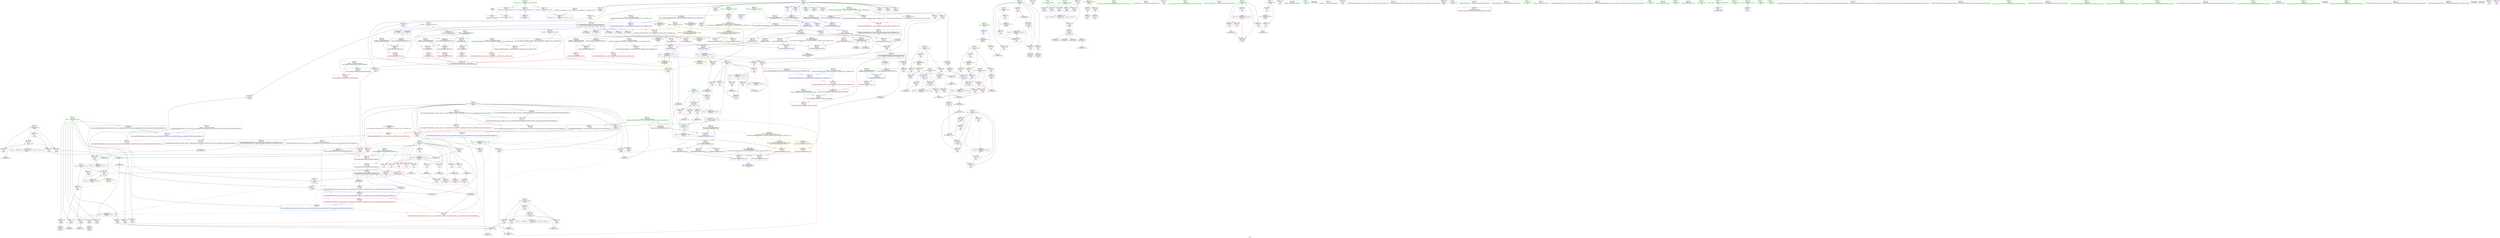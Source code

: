 digraph "SVFG" {
	label="SVFG";

	Node0x5602f9a58c80 [shape=record,color=grey,label="{NodeID: 0\nNullPtr}"];
	Node0x5602f9a58c80 -> Node0x5602f9a89d40[style=solid];
	Node0x5602f9a58c80 -> Node0x5602f9a964b0[style=solid];
	Node0x5602f9aead40 [shape=record,color=black,label="{NodeID: 692\n247 = PHI(439, )\n}"];
	Node0x5602f9ac1870 [shape=record,color=yellow,style=double,label="{NodeID: 526\n14V_1 = ENCHI(MR_14V_0)\npts\{100000 \}\nFun[_Z3yesii]|{|<s1>4|<s2>5}}"];
	Node0x5602f9ac1870 -> Node0x5602f9a8a690[style=dashed];
	Node0x5602f9ac1870:s1 -> Node0x5602f9ac1870[style=dashed,color=red];
	Node0x5602f9ac1870:s2 -> Node0x5602f9ac1870[style=dashed,color=red];
	Node0x5602f9aa1e70 [shape=record,color=grey,label="{NodeID: 443\n158 = Binary(154, 157, )\n|{<s0>5}}"];
	Node0x5602f9aa1e70:s0 -> Node0x5602f9aeca30[style=solid,color=red];
	Node0x5602f9a96a90 [shape=record,color=blue,label="{NodeID: 277\n81\<--142\nk\<--inc\n_Z3yesii\n}"];
	Node0x5602f9a96a90 -> Node0x5602f9a90060[style=dashed];
	Node0x5602f9a96a90 -> Node0x5602f9a90130[style=dashed];
	Node0x5602f9a96a90 -> Node0x5602f9a90200[style=dashed];
	Node0x5602f9a96a90 -> Node0x5602f9a96a90[style=dashed];
	Node0x5602f9a96a90 -> Node0x5602f9abe760[style=dashed];
	Node0x5602f9a8a690 [shape=record,color=red,label="{NodeID: 194\n103\<--102\n\<--first\n_Z3yesii\n}"];
	Node0x5602f9a8a690 -> Node0x5602f9aa40f0[style=solid];
	Node0x5602f9a87790 [shape=record,color=black,label="{NodeID: 111\n416\<--437\n_ZSt9make_pairIiiESt4pairINSt17__decay_and_stripIT_E6__typeENS1_IT0_E6__typeEEOS2_OS5__ret\<--\n_ZSt9make_pairIiiESt4pairINSt17__decay_and_stripIT_E6__typeENS1_IT0_E6__typeEEOS2_OS5_\n|{<s0>11}}"];
	Node0x5602f9a87790:s0 -> Node0x5602f9aeac00[style=solid,color=blue];
	Node0x5602f9a85940 [shape=record,color=green,label="{NodeID: 28\n24\<--26\nans\<--ans_field_insensitive\nGlob }"];
	Node0x5602f9a85940 -> Node0x5602f9a8edb0[style=solid];
	Node0x5602f9a85940 -> Node0x5602f9a8ee80[style=solid];
	Node0x5602f9a85940 -> Node0x5602f9a8ef50[style=solid];
	Node0x5602f9a85940 -> Node0x5602f9a961b0[style=solid];
	Node0x5602f9a85940 -> Node0x5602f9a97e10[style=solid];
	Node0x5602f9a85940 -> Node0x5602f9a982f0[style=solid];
	Node0x5602f9a85940 -> Node0x5602f9a983c0[style=solid];
	Node0x5602f9aedc80 [shape=record,color=black,label="{NodeID: 720\n492 = PHI(427, 431, 450, 456, 477, 514, 519, 552, )\n0th arg _ZSt7forwardIiEOT_RNSt16remove_referenceIS0_E4typeE }"];
	Node0x5602f9aedc80 -> Node0x5602f9a98cb0[style=solid];
	Node0x5602f9aa4870 [shape=record,color=grey,label="{NodeID: 471\n282 = cmp(280, 281, )\n}"];
	Node0x5602f9a98150 [shape=record,color=blue,label="{NodeID: 305\n224\<--362\np137\<--conv48\nmain\n}"];
	Node0x5602f9a98150 -> Node0x5602f9a8c160[style=dashed];
	Node0x5602f9a98150 -> Node0x5602f9a8c230[style=dashed];
	Node0x5602f9a98150 -> Node0x5602f9a97fb0[style=dashed];
	Node0x5602f9a98150 -> Node0x5602f9ab9c60[style=dashed];
	Node0x5602f9a8bd50 [shape=record,color=red,label="{NodeID: 222\n338\<--222\n\<--i33\nmain\n}"];
	Node0x5602f9a8bd50 -> Node0x5602f9aa4ff0[style=solid];
	Node0x5602f9a8d800 [shape=record,color=purple,label="{NodeID: 139\n236\<--32\n\<--.str.2\nmain\n}"];
	Node0x5602f9a88200 [shape=record,color=green,label="{NodeID: 56\n222\<--223\ni33\<--i33_field_insensitive\nmain\n}"];
	Node0x5602f9a88200 -> Node0x5602f9a8bd50[style=solid];
	Node0x5602f9a88200 -> Node0x5602f9a8be20[style=solid];
	Node0x5602f9a88200 -> Node0x5602f9a8bef0[style=solid];
	Node0x5602f9a88200 -> Node0x5602f9a8bfc0[style=solid];
	Node0x5602f9a88200 -> Node0x5602f9a97ee0[style=solid];
	Node0x5602f9a88200 -> Node0x5602f9a98490[style=solid];
	Node0x5602f9a952f0 [shape=record,color=red,label="{NodeID: 250\n514\<--504\n\<--__x.addr\n_ZNSt4pairIiiEC2IiiLb1EEEOT_OT0_\n|{<s0>28}}"];
	Node0x5602f9a952f0:s0 -> Node0x5602f9aedc80[style=solid,color=red];
	Node0x5602f9a8ef50 [shape=record,color=red,label="{NodeID: 167\n401\<--24\n\<--ans\nmain\n}"];
	Node0x5602f9a89aa0 [shape=record,color=green,label="{NodeID: 84\n539\<--540\n__y.addr\<--__y.addr_field_insensitive\n_ZNSt4pairIiiEC2IRiiLb1EEEOT_OT0_\n}"];
	Node0x5602f9a89aa0 -> Node0x5602f9a958a0[style=solid];
	Node0x5602f9a89aa0 -> Node0x5602f9a99400[style=solid];
	Node0x5602f9a84580 [shape=record,color=green,label="{NodeID: 1\n7\<--1\n__dso_handle\<--dummyObj\nGlob }"];
	Node0x5602f9aeae50 [shape=record,color=black,label="{NodeID: 693\n269 = PHI(72, )\n}"];
	Node0x5602f9ac1950 [shape=record,color=yellow,style=double,label="{NodeID: 527\n16V_1 = ENCHI(MR_16V_0)\npts\{100001 \}\nFun[_Z3yesii]|{|<s1>4|<s2>5}}"];
	Node0x5602f9ac1950 -> Node0x5602f9a8a760[style=dashed];
	Node0x5602f9ac1950:s1 -> Node0x5602f9ac1950[style=dashed,color=red];
	Node0x5602f9ac1950:s2 -> Node0x5602f9ac1950[style=dashed,color=red];
	Node0x5602f9aa1ff0 [shape=record,color=grey,label="{NodeID: 444\n165 = Binary(164, 122, )\n}"];
	Node0x5602f9aa1ff0 -> Node0x5602f9a96d00[style=solid];
	Node0x5602f9a96b60 [shape=record,color=blue,label="{NodeID: 278\n83\<--122\nk13\<--\n_Z3yesii\n}"];
	Node0x5602f9a96b60 -> Node0x5602f9a902d0[style=dashed];
	Node0x5602f9a96b60 -> Node0x5602f9a8a4f0[style=dashed];
	Node0x5602f9a96b60 -> Node0x5602f9a8a5c0[style=dashed];
	Node0x5602f9a96b60 -> Node0x5602f9a96d00[style=dashed];
	Node0x5602f9a96b60 -> Node0x5602f9abec60[style=dashed];
	Node0x5602f9a8a760 [shape=record,color=red,label="{NodeID: 195\n112\<--111\n\<--second\n_Z3yesii\n}"];
	Node0x5602f9a8a760 -> Node0x5602f9aa46f0[style=solid];
	Node0x5602f9a87860 [shape=record,color=black,label="{NodeID: 112\n439\<--448\n_ZNSt4pairIiiEaSEOS0__ret\<--this1\n_ZNSt4pairIiiEaSEOS0_\n|{<s0>12|<s1>16}}"];
	Node0x5602f9a87860:s0 -> Node0x5602f9aead40[style=solid,color=blue];
	Node0x5602f9a87860:s1 -> Node0x5602f9aea340[style=solid,color=blue];
	Node0x5602f9a85a40 [shape=record,color=green,label="{NodeID: 29\n43\<--47\nllvm.global_ctors\<--llvm.global_ctors_field_insensitive\nGlob }"];
	Node0x5602f9a85a40 -> Node0x5602f9a8dc10[style=solid];
	Node0x5602f9a85a40 -> Node0x5602f9a8dd10[style=solid];
	Node0x5602f9a85a40 -> Node0x5602f9a8de10[style=solid];
	Node0x5602f9aee370 [shape=record,color=black,label="{NodeID: 721\n499 = PHI(419, )\n0th arg _ZNSt4pairIiiEC2IiiLb1EEEOT_OT0_ }"];
	Node0x5602f9aee370 -> Node0x5602f9a98d80[style=solid];
	Node0x5602f9aa49f0 [shape=record,color=grey,label="{NodeID: 472\n128 = cmp(126, 127, )\n}"];
	Node0x5602f9a98220 [shape=record,color=blue,label="{NodeID: 306\n226\<--371\np241\<--conv52\nmain\n}"];
	Node0x5602f9a98220 -> Node0x5602f9a8c3d0[style=dashed];
	Node0x5602f9a98220 -> Node0x5602f9a943c0[style=dashed];
	Node0x5602f9a98220 -> Node0x5602f9a98080[style=dashed];
	Node0x5602f9a98220 -> Node0x5602f9aba160[style=dashed];
	Node0x5602f9a8be20 [shape=record,color=red,label="{NodeID: 223\n342\<--222\n\<--i33\nmain\n}"];
	Node0x5602f9a8be20 -> Node0x5602f9a86f70[style=solid];
	Node0x5602f9a8d8d0 [shape=record,color=purple,label="{NodeID: 140\n237\<--34\n\<--.str.3\nmain\n}"];
	Node0x5602f9a882d0 [shape=record,color=green,label="{NodeID: 57\n224\<--225\np137\<--p137_field_insensitive\nmain\n}"];
	Node0x5602f9a882d0 -> Node0x5602f9a8c090[style=solid];
	Node0x5602f9a882d0 -> Node0x5602f9a8c160[style=solid];
	Node0x5602f9a882d0 -> Node0x5602f9a8c230[style=solid];
	Node0x5602f9a882d0 -> Node0x5602f9a97fb0[style=solid];
	Node0x5602f9a882d0 -> Node0x5602f9a98150[style=solid];
	Node0x5602f9a953c0 [shape=record,color=red,label="{NodeID: 251\n519\<--506\n\<--__y.addr\n_ZNSt4pairIiiEC2IiiLb1EEEOT_OT0_\n|{<s0>29}}"];
	Node0x5602f9a953c0:s0 -> Node0x5602f9aedc80[style=solid,color=red];
	Node0x5602f9a8f020 [shape=record,color=red,label="{NodeID: 168\n229\<--31\n\<--stdin\nmain\n}"];
	Node0x5602f9a8f020 -> Node0x5602f9a8a420[style=solid];
	Node0x5602f9a89b70 [shape=record,color=green,label="{NodeID: 85\n559\<--560\n__t.addr\<--__t.addr_field_insensitive\n_ZSt4moveIRiEONSt16remove_referenceIT_E4typeEOS2_\n}"];
	Node0x5602f9a89b70 -> Node0x5602f9a95b10[style=solid];
	Node0x5602f9a89b70 -> Node0x5602f9a99670[style=solid];
	Node0x5602f9a84610 [shape=record,color=green,label="{NodeID: 2\n12\<--1\n\<--dummyObj\nCan only get source location for instruction, argument, global var or function.}"];
	Node0x5602f9aeaf60 [shape=record,color=black,label="{NodeID: 694\n298 = PHI(72, )\n}"];
	Node0x5602f9aeaf60 -> Node0x5602f9aa37f0[style=solid];
	Node0x5602f9aa2170 [shape=record,color=grey,label="{NodeID: 445\n285 = Binary(284, 122, )\n}"];
	Node0x5602f9aa2170 -> Node0x5602f9a86dd0[style=solid];
	Node0x5602f9a96c30 [shape=record,color=blue,label="{NodeID: 279\n75\<--119\nretval\<--\n_Z3yesii\n}"];
	Node0x5602f9a96c30 -> Node0x5602f9abe260[style=dashed];
	Node0x5602f9a8a830 [shape=record,color=red,label="{NodeID: 196\n183\<--175\n\<--__a.addr\n_ZSt4swapIiENSt9enable_ifIXsr6__and_ISt6__not_ISt15__is_tuple_likeIT_EESt21is_move_constructibleIS3_ESt18is_move_assignableIS3_EEE5valueEvE4typeERS3_SC_\n|{<s0>6}}"];
	Node0x5602f9a8a830:s0 -> Node0x5602f9aecfa0[style=solid,color=red];
	Node0x5602f9a87930 [shape=record,color=black,label="{NodeID: 113\n482\<--465\n\<--retval\n_ZSt9make_pairIRiiESt4pairINSt17__decay_and_stripIT_E6__typeENS2_IT0_E6__typeEEOS3_OS6_\n}"];
	Node0x5602f9a87930 -> Node0x5602f9a95080[style=solid];
	Node0x5602f9a85b40 [shape=record,color=green,label="{NodeID: 30\n48\<--49\n__cxx_global_var_init\<--__cxx_global_var_init_field_insensitive\n}"];
	Node0x5602f9aee480 [shape=record,color=black,label="{NodeID: 722\n500 = PHI(428, )\n1st arg _ZNSt4pairIiiEC2IiiLb1EEEOT_OT0_ }"];
	Node0x5602f9aee480 -> Node0x5602f9a98e50[style=solid];
	Node0x5602f9aa4b70 [shape=record,color=grey,label="{NodeID: 473\n151 = cmp(149, 150, )\n}"];
	Node0x5602f9a982f0 [shape=record,color=blue,label="{NodeID: 307\n24\<--380\nans\<--add56\nmain\n}"];
	Node0x5602f9a982f0 -> Node0x5602f9a8edb0[style=dashed];
	Node0x5602f9a982f0 -> Node0x5602f9a8ee80[style=dashed];
	Node0x5602f9a982f0 -> Node0x5602f9a8ef50[style=dashed];
	Node0x5602f9a982f0 -> Node0x5602f9a982f0[style=dashed];
	Node0x5602f9a982f0 -> Node0x5602f9a983c0[style=dashed];
	Node0x5602f9a982f0 -> Node0x5602f9ab8d60[style=dashed];
	Node0x5602f9a8bef0 [shape=record,color=red,label="{NodeID: 224\n349\<--222\n\<--i33\nmain\n}"];
	Node0x5602f9a8bef0 -> Node0x5602f9a87110[style=solid];
	Node0x5602f9a8d9a0 [shape=record,color=purple,label="{NodeID: 141\n322\<--37\n\<--.str.4\nmain\n}"];
	Node0x5602f9a883a0 [shape=record,color=green,label="{NodeID: 58\n226\<--227\np241\<--p241_field_insensitive\nmain\n}"];
	Node0x5602f9a883a0 -> Node0x5602f9a8c300[style=solid];
	Node0x5602f9a883a0 -> Node0x5602f9a8c3d0[style=solid];
	Node0x5602f9a883a0 -> Node0x5602f9a943c0[style=solid];
	Node0x5602f9a883a0 -> Node0x5602f9a98080[style=solid];
	Node0x5602f9a883a0 -> Node0x5602f9a98220[style=solid];
	Node0x5602f9a95490 [shape=record,color=red,label="{NodeID: 252\n516\<--515\n\<--call\n_ZNSt4pairIiiEC2IiiLb1EEEOT_OT0_\n}"];
	Node0x5602f9a95490 -> Node0x5602f9a98ff0[style=solid];
	Node0x5602f9a8f0f0 [shape=record,color=red,label="{NodeID: 169\n235\<--36\n\<--stdout\nmain\n}"];
	Node0x5602f9a8f0f0 -> Node0x5602f9a86b60[style=solid];
	Node0x5602f9a89c40 [shape=record,color=green,label="{NodeID: 86\n45\<--564\n_GLOBAL__sub_I_antoniowyn_2_1.cpp\<--_GLOBAL__sub_I_antoniowyn_2_1.cpp_field_insensitive\n}"];
	Node0x5602f9a89c40 -> Node0x5602f9a963b0[style=solid];
	Node0x5602f9a846a0 [shape=record,color=green,label="{NodeID: 3\n25\<--1\n\<--dummyObj\nCan only get source location for instruction, argument, global var or function.}"];
	Node0x5602f9aeb100 [shape=record,color=black,label="{NodeID: 695\n308 = PHI(462, )\n}"];
	Node0x5602f9aeb100 -> Node0x5602f9a97ba0[style=solid];
	Node0x5602f9aa22f0 [shape=record,color=grey,label="{NodeID: 446\n397 = Binary(396, 122, )\n}"];
	Node0x5602f9aa22f0 -> Node0x5602f9a98490[style=solid];
	Node0x5602f9a96d00 [shape=record,color=blue,label="{NodeID: 280\n83\<--165\nk13\<--inc24\n_Z3yesii\n}"];
	Node0x5602f9a96d00 -> Node0x5602f9a902d0[style=dashed];
	Node0x5602f9a96d00 -> Node0x5602f9a8a4f0[style=dashed];
	Node0x5602f9a96d00 -> Node0x5602f9a8a5c0[style=dashed];
	Node0x5602f9a96d00 -> Node0x5602f9a96d00[style=dashed];
	Node0x5602f9a96d00 -> Node0x5602f9abec60[style=dashed];
	Node0x5602f9a8a900 [shape=record,color=red,label="{NodeID: 197\n192\<--175\n\<--__a.addr\n_ZSt4swapIiENSt9enable_ifIXsr6__and_ISt6__not_ISt15__is_tuple_likeIT_EESt21is_move_constructibleIS3_ESt18is_move_assignableIS3_EEE5valueEvE4typeERS3_SC_\n}"];
	Node0x5602f9a8a900 -> Node0x5602f9a97110[style=solid];
	Node0x5602f9a87a00 [shape=record,color=black,label="{NodeID: 114\n462\<--483\n_ZSt9make_pairIRiiESt4pairINSt17__decay_and_stripIT_E6__typeENS2_IT0_E6__typeEEOS3_OS6__ret\<--\n_ZSt9make_pairIRiiESt4pairINSt17__decay_and_stripIT_E6__typeENS2_IT0_E6__typeEEOS3_OS6_\n|{<s0>15}}"];
	Node0x5602f9a87a00:s0 -> Node0x5602f9aeb100[style=solid,color=blue];
	Node0x5602f9a85c40 [shape=record,color=green,label="{NodeID: 31\n52\<--53\n_ZNSt8ios_base4InitC1Ev\<--_ZNSt8ios_base4InitC1Ev_field_insensitive\n}"];
	Node0x5602f9aee590 [shape=record,color=black,label="{NodeID: 723\n501 = PHI(432, )\n2nd arg _ZNSt4pairIiiEC2IiiLb1EEEOT_OT0_ }"];
	Node0x5602f9aee590 -> Node0x5602f9a98f20[style=solid];
	Node0x5602f9aa4cf0 [shape=record,color=grey,label="{NodeID: 474\n330 = cmp(328, 329, )\n}"];
	Node0x5602f9a983c0 [shape=record,color=blue,label="{NodeID: 308\n24\<--392\nans\<--sub61\nmain\n}"];
	Node0x5602f9a983c0 -> Node0x5602f9a8edb0[style=dashed];
	Node0x5602f9a983c0 -> Node0x5602f9a8ef50[style=dashed];
	Node0x5602f9a983c0 -> Node0x5602f9a982f0[style=dashed];
	Node0x5602f9a983c0 -> Node0x5602f9ab8d60[style=dashed];
	Node0x5602f9a8bfc0 [shape=record,color=red,label="{NodeID: 225\n396\<--222\n\<--i33\nmain\n}"];
	Node0x5602f9a8bfc0 -> Node0x5602f9aa22f0[style=solid];
	Node0x5602f9a8da70 [shape=record,color=purple,label="{NodeID: 142\n332\<--39\n\<--.str.5\nmain\n}"];
	Node0x5602f9a88470 [shape=record,color=green,label="{NodeID: 59\n233\<--234\nfreopen\<--freopen_field_insensitive\n}"];
	Node0x5602f9a95560 [shape=record,color=red,label="{NodeID: 253\n521\<--520\n\<--call2\n_ZNSt4pairIiiEC2IiiLb1EEEOT_OT0_\n}"];
	Node0x5602f9a95560 -> Node0x5602f9a990c0[style=solid];
	Node0x5602f9a8f1c0 [shape=record,color=red,label="{NodeID: 170\n170\<--75\n\<--retval\n_Z3yesii\n}"];
	Node0x5602f9a8f1c0 -> Node0x5602f9a8a1b0[style=solid];
	Node0x5602f9a89d40 [shape=record,color=black,label="{NodeID: 87\n2\<--3\ndummyVal\<--dummyVal\n}"];
	Node0x5602f9a84730 [shape=record,color=green,label="{NodeID: 4\n27\<--1\n.str\<--dummyObj\nGlob }"];
	Node0x5602f9aeb240 [shape=record,color=black,label="{NodeID: 696\n403 = PHI()\n}"];
	Node0x5602f9aa2470 [shape=record,color=grey,label="{NodeID: 447\n126 = Binary(124, 125, )\n}"];
	Node0x5602f9aa2470 -> Node0x5602f9aa49f0[style=solid];
	Node0x5602f9a96dd0 [shape=record,color=blue,label="{NodeID: 281\n75\<--116\nretval\<--\n_Z3yesii\n}"];
	Node0x5602f9a96dd0 -> Node0x5602f9abe260[style=dashed];
	Node0x5602f9a8a9d0 [shape=record,color=red,label="{NodeID: 198\n189\<--177\n\<--__b.addr\n_ZSt4swapIiENSt9enable_ifIXsr6__and_ISt6__not_ISt15__is_tuple_likeIT_EESt21is_move_constructibleIS3_ESt18is_move_assignableIS3_EEE5valueEvE4typeERS3_SC_\n|{<s0>7}}"];
	Node0x5602f9a8a9d0:s0 -> Node0x5602f9aecfa0[style=solid,color=red];
	Node0x5602f9a87ad0 [shape=record,color=black,label="{NodeID: 115\n491\<--496\n_ZSt7forwardIiEOT_RNSt16remove_referenceIS0_E4typeE_ret\<--\n_ZSt7forwardIiEOT_RNSt16remove_referenceIS0_E4typeE\n|{<s0>20|<s1>21|<s2>23|<s3>24|<s4>26|<s5>28|<s6>29|<s7>31}}"];
	Node0x5602f9a87ad0:s0 -> Node0x5602f9aeb310[style=solid,color=blue];
	Node0x5602f9a87ad0:s1 -> Node0x5602f9aeb480[style=solid,color=blue];
	Node0x5602f9a87ad0:s2 -> Node0x5602f9aeb5c0[style=solid,color=blue];
	Node0x5602f9a87ad0:s3 -> Node0x5602f9aeb700[style=solid,color=blue];
	Node0x5602f9a87ad0:s4 -> Node0x5602f9aeb980[style=solid,color=blue];
	Node0x5602f9a87ad0:s5 -> Node0x5602f9aebac0[style=solid,color=blue];
	Node0x5602f9a87ad0:s6 -> Node0x5602f9aebc00[style=solid,color=blue];
	Node0x5602f9a87ad0:s7 -> Node0x5602f9aebe80[style=solid,color=blue];
	Node0x5602f9a85d40 [shape=record,color=green,label="{NodeID: 32\n58\<--59\n__cxa_atexit\<--__cxa_atexit_field_insensitive\n}"];
	Node0x5602f9aee6a0 [shape=record,color=black,label="{NodeID: 724\n417 = PHI(206, )\n0th arg _ZSt9make_pairIiiESt4pairINSt17__decay_and_stripIT_E6__typeENS1_IT0_E6__typeEEOS2_OS5_ }"];
	Node0x5602f9aee6a0 -> Node0x5602f9a98630[style=solid];
	Node0x5602f9aa4e70 [shape=record,color=grey,label="{NodeID: 475\n384 = cmp(382, 383, )\n}"];
	Node0x5602f9a98490 [shape=record,color=blue,label="{NodeID: 309\n222\<--397\ni33\<--inc64\nmain\n}"];
	Node0x5602f9a98490 -> Node0x5602f9a8bd50[style=dashed];
	Node0x5602f9a98490 -> Node0x5602f9a8be20[style=dashed];
	Node0x5602f9a98490 -> Node0x5602f9a8bef0[style=dashed];
	Node0x5602f9a98490 -> Node0x5602f9a8bfc0[style=dashed];
	Node0x5602f9a98490 -> Node0x5602f9a98490[style=dashed];
	Node0x5602f9a98490 -> Node0x5602f9ab9760[style=dashed];
	Node0x5602f9a8c090 [shape=record,color=red,label="{NodeID: 226\n356\<--224\n\<--p137\nmain\n}"];
	Node0x5602f9a8c090 -> Node0x5602f9aa4270[style=solid];
	Node0x5602f9a8db40 [shape=record,color=purple,label="{NodeID: 143\n402\<--41\n\<--.str.6\nmain\n}"];
	Node0x5602f9a88570 [shape=record,color=green,label="{NodeID: 60\n242\<--243\n_ZSt9make_pairIiiESt4pairINSt17__decay_and_stripIT_E6__typeENS1_IT0_E6__typeEEOS2_OS5_\<--_ZSt9make_pairIiiESt4pairINSt17__decay_and_stripIT_E6__typeENS1_IT0_E6__typeEEOS2_OS5__field_insensitive\n}"];
	Node0x5602f9abdd60 [shape=record,color=black,label="{NodeID: 503\nMR_51V_4 = PHI(MR_51V_5, MR_51V_3, )\npts\{213 \}\n|{|<s6>15}}"];
	Node0x5602f9abdd60 -> Node0x5602f9a8b530[style=dashed];
	Node0x5602f9abdd60 -> Node0x5602f9a8b600[style=dashed];
	Node0x5602f9abdd60 -> Node0x5602f9a8b6d0[style=dashed];
	Node0x5602f9abdd60 -> Node0x5602f9a8b7a0[style=dashed];
	Node0x5602f9abdd60 -> Node0x5602f9a97860[style=dashed];
	Node0x5602f9abdd60 -> Node0x5602f9ab6f60[style=dashed];
	Node0x5602f9abdd60:s6 -> Node0x5602f9ac2490[style=dashed,color=red];
	Node0x5602f9a95630 [shape=record,color=red,label="{NodeID: 254\n529\<--526\n\<--__t.addr\n_ZSt7forwardIRiEOT_RNSt16remove_referenceIS1_E4typeE\n}"];
	Node0x5602f9a95630 -> Node0x5602f9a8c620[style=solid];
	Node0x5602f9a8f290 [shape=record,color=red,label="{NodeID: 171\n88\<--77\n\<--A.addr\n_Z3yesii\n}"];
	Node0x5602f9a8f290 -> Node0x5602f9aa43f0[style=solid];
	Node0x5602f9a89e40 [shape=record,color=black,label="{NodeID: 88\n201\<--12\nmain_ret\<--\nmain\n}"];
	Node0x5602f9a847c0 [shape=record,color=green,label="{NodeID: 5\n29\<--1\n.str.1\<--dummyObj\nGlob }"];
	Node0x5602f9aeb310 [shape=record,color=black,label="{NodeID: 697\n428 = PHI(491, )\n|{<s0>22}}"];
	Node0x5602f9aeb310:s0 -> Node0x5602f9aee480[style=solid,color=red];
	Node0x5602f9aa25f0 [shape=record,color=grey,label="{NodeID: 448\n133 = Binary(131, 132, )\n}"];
	Node0x5602f9aa25f0 -> Node0x5602f9aa2770[style=solid];
	Node0x5602f9a96ea0 [shape=record,color=blue,label="{NodeID: 282\n175\<--173\n__a.addr\<--__a\n_ZSt4swapIiENSt9enable_ifIXsr6__and_ISt6__not_ISt15__is_tuple_likeIT_EESt21is_move_constructibleIS3_ESt18is_move_assignableIS3_EEE5valueEvE4typeERS3_SC_\n}"];
	Node0x5602f9a96ea0 -> Node0x5602f9a8a830[style=dashed];
	Node0x5602f9a96ea0 -> Node0x5602f9a8a900[style=dashed];
	Node0x5602f9a8aaa0 [shape=record,color=red,label="{NodeID: 199\n196\<--177\n\<--__b.addr\n_ZSt4swapIiENSt9enable_ifIXsr6__and_ISt6__not_ISt15__is_tuple_likeIT_EESt21is_move_constructibleIS3_ESt18is_move_assignableIS3_EEE5valueEvE4typeERS3_SC_\n}"];
	Node0x5602f9a8aaa0 -> Node0x5602f9a971e0[style=solid];
	Node0x5602f9a8c550 [shape=record,color=black,label="{NodeID: 116\n512\<--511\n\<--this1\n_ZNSt4pairIiiEC2IiiLb1EEEOT_OT0_\n}"];
	Node0x5602f9a85e40 [shape=record,color=green,label="{NodeID: 33\n57\<--63\n_ZNSt8ios_base4InitD1Ev\<--_ZNSt8ios_base4InitD1Ev_field_insensitive\n}"];
	Node0x5602f9a85e40 -> Node0x5602f9a89f10[style=solid];
	Node0x5602f9aee7b0 [shape=record,color=black,label="{NodeID: 725\n418 = PHI(208, )\n1st arg _ZSt9make_pairIiiESt4pairINSt17__decay_and_stripIT_E6__typeENS1_IT0_E6__typeEEOS2_OS5_ }"];
	Node0x5602f9aee7b0 -> Node0x5602f9a98700[style=solid];
	Node0x5602f9aa4ff0 [shape=record,color=grey,label="{NodeID: 476\n340 = cmp(338, 339, )\n}"];
	Node0x5602f9a98560 [shape=record,color=blue,label="{NodeID: 310\n220\<--408\ntn\<--inc68\nmain\n}"];
	Node0x5602f9a98560 -> Node0x5602f9ab9260[style=dashed];
	Node0x5602f9a8c160 [shape=record,color=red,label="{NodeID: 227\n382\<--224\n\<--p137\nmain\n}"];
	Node0x5602f9a8c160 -> Node0x5602f9aa4e70[style=solid];
	Node0x5602f9a8dc10 [shape=record,color=purple,label="{NodeID: 144\n568\<--43\nllvm.global_ctors_0\<--llvm.global_ctors\nGlob }"];
	Node0x5602f9a8dc10 -> Node0x5602f9a962b0[style=solid];
	Node0x5602f9a88670 [shape=record,color=green,label="{NodeID: 61\n248\<--249\n_ZNSt4pairIiiEaSEOS0_\<--_ZNSt4pairIiiEaSEOS0__field_insensitive\n}"];
	Node0x5602f9abe260 [shape=record,color=black,label="{NodeID: 504\nMR_4V_4 = PHI(MR_4V_7, MR_4V_5, MR_4V_2, MR_4V_6, MR_4V_3, )\npts\{76 \}\n}"];
	Node0x5602f9abe260 -> Node0x5602f9a8f1c0[style=dashed];
	Node0x5602f9a95700 [shape=record,color=red,label="{NodeID: 255\n544\<--535\nthis1\<--this.addr\n_ZNSt4pairIiiEC2IRiiLb1EEEOT_OT0_\n}"];
	Node0x5602f9a95700 -> Node0x5602f9a8c6f0[style=solid];
	Node0x5602f9a95700 -> Node0x5602f9a8e3f0[style=solid];
	Node0x5602f9a95700 -> Node0x5602f9a8e4c0[style=solid];
	Node0x5602f9a8f360 [shape=record,color=red,label="{NodeID: 172\n95\<--77\n\<--A.addr\n_Z3yesii\n}"];
	Node0x5602f9a8f360 -> Node0x5602f9aa4570[style=solid];
	Node0x5602f9a89f10 [shape=record,color=black,label="{NodeID: 89\n56\<--57\n\<--_ZNSt8ios_base4InitD1Ev\nCan only get source location for instruction, argument, global var or function.}"];
	Node0x5602f9a84850 [shape=record,color=green,label="{NodeID: 6\n31\<--1\nstdin\<--dummyObj\nGlob }"];
	Node0x5602f9aeb480 [shape=record,color=black,label="{NodeID: 698\n432 = PHI(491, )\n|{<s0>22}}"];
	Node0x5602f9aeb480:s0 -> Node0x5602f9aee590[style=solid,color=red];
	Node0x5602f9aa2770 [shape=record,color=grey,label="{NodeID: 449\n134 = Binary(130, 133, )\n|{<s0>4}}"];
	Node0x5602f9aa2770:s0 -> Node0x5602f9aec680[style=solid,color=red];
	Node0x5602f9a96f70 [shape=record,color=blue,label="{NodeID: 283\n177\<--174\n__b.addr\<--__b\n_ZSt4swapIiENSt9enable_ifIXsr6__and_ISt6__not_ISt15__is_tuple_likeIT_EESt21is_move_constructibleIS3_ESt18is_move_assignableIS3_EEE5valueEvE4typeERS3_SC_\n}"];
	Node0x5602f9a96f70 -> Node0x5602f9a8a9d0[style=dashed];
	Node0x5602f9a96f70 -> Node0x5602f9a8aaa0[style=dashed];
	Node0x5602f9a8ab70 [shape=record,color=red,label="{NodeID: 200\n187\<--184\n\<--call\n_ZSt4swapIiENSt9enable_ifIXsr6__and_ISt6__not_ISt15__is_tuple_likeIT_EESt21is_move_constructibleIS3_ESt18is_move_assignableIS3_EEE5valueEvE4typeERS3_SC_\n}"];
	Node0x5602f9a8ab70 -> Node0x5602f9a97040[style=solid];
	Node0x5602f9a8c620 [shape=record,color=black,label="{NodeID: 117\n524\<--529\n_ZSt7forwardIRiEOT_RNSt16remove_referenceIS1_E4typeE_ret\<--\n_ZSt7forwardIRiEOT_RNSt16remove_referenceIS1_E4typeE\n|{<s0>25|<s1>30}}"];
	Node0x5602f9a8c620:s0 -> Node0x5602f9aeb840[style=solid,color=blue];
	Node0x5602f9a8c620:s1 -> Node0x5602f9aebd40[style=solid,color=blue];
	Node0x5602f9a85f40 [shape=record,color=green,label="{NodeID: 34\n70\<--71\n_Z3yesii\<--_Z3yesii_field_insensitive\n}"];
	Node0x5602f9aa5170 [shape=record,color=grey,label="{NodeID: 477\n254 = cmp(253, 255, )\n}"];
	Node0x5602f9a98630 [shape=record,color=blue,label="{NodeID: 311\n421\<--417\n__x.addr\<--__x\n_ZSt9make_pairIiiESt4pairINSt17__decay_and_stripIT_E6__typeENS1_IT0_E6__typeEEOS2_OS5_\n}"];
	Node0x5602f9a98630 -> Node0x5602f9a94860[style=dashed];
	Node0x5602f9a8c230 [shape=record,color=red,label="{NodeID: 228\n387\<--224\n\<--p137\nmain\n}"];
	Node0x5602f9a8c230 -> Node0x5602f9aa2ef0[style=solid];
	Node0x5602f9a8dd10 [shape=record,color=purple,label="{NodeID: 145\n569\<--43\nllvm.global_ctors_1\<--llvm.global_ctors\nGlob }"];
	Node0x5602f9a8dd10 -> Node0x5602f9a963b0[style=solid];
	Node0x5602f9a88770 [shape=record,color=green,label="{NodeID: 62\n309\<--310\n_ZSt9make_pairIRiiESt4pairINSt17__decay_and_stripIT_E6__typeENS2_IT0_E6__typeEEOS3_OS6_\<--_ZSt9make_pairIRiiESt4pairINSt17__decay_and_stripIT_E6__typeENS2_IT0_E6__typeEEOS3_OS6__field_insensitive\n}"];
	Node0x5602f9abe760 [shape=record,color=black,label="{NodeID: 505\nMR_10V_2 = PHI(MR_10V_4, MR_10V_4, MR_10V_1, MR_10V_4, MR_10V_1, )\npts\{82 \}\n}"];
	Node0x5602f9a957d0 [shape=record,color=red,label="{NodeID: 256\n547\<--537\n\<--__x.addr\n_ZNSt4pairIiiEC2IRiiLb1EEEOT_OT0_\n|{<s0>30}}"];
	Node0x5602f9a957d0:s0 -> Node0x5602f9aece50[style=solid,color=red];
	Node0x5602f9a8f430 [shape=record,color=red,label="{NodeID: 173\n99\<--77\n\<--A.addr\n_Z3yesii\n}"];
	Node0x5602f9a8f430 -> Node0x5602f9a8a010[style=solid];
	Node0x5602f9a8a010 [shape=record,color=black,label="{NodeID: 90\n100\<--99\nidxprom\<--\n_Z3yesii\n}"];
	Node0x5602f9a848e0 [shape=record,color=green,label="{NodeID: 7\n32\<--1\n.str.2\<--dummyObj\nGlob }"];
	Node0x5602f9aeb5c0 [shape=record,color=black,label="{NodeID: 699\n451 = PHI(491, )\n}"];
	Node0x5602f9aeb5c0 -> Node0x5602f9a94d40[style=solid];
	Node0x5602f9aa28f0 [shape=record,color=grey,label="{NodeID: 450\n376 = Binary(374, 375, )\n}"];
	Node0x5602f9aa28f0 -> Node0x5602f9aa2a70[style=solid];
	Node0x5602f9a97040 [shape=record,color=blue,label="{NodeID: 284\n179\<--187\n__tmp\<--\n_ZSt4swapIiENSt9enable_ifIXsr6__and_ISt6__not_ISt15__is_tuple_likeIT_EESt21is_move_constructibleIS3_ESt18is_move_assignableIS3_EEE5valueEvE4typeERS3_SC_\n}"];
	Node0x5602f9a97040 -> Node0x5602f9a8ac40[style=dashed];
	Node0x5602f9a97040 -> Node0x5602f9a8ad10[style=dashed];
	Node0x5602f9a8ac40 [shape=record,color=red,label="{NodeID: 201\n191\<--190\n\<--call1\n_ZSt4swapIiENSt9enable_ifIXsr6__and_ISt6__not_ISt15__is_tuple_likeIT_EESt21is_move_constructibleIS3_ESt18is_move_assignableIS3_EEE5valueEvE4typeERS3_SC_\n}"];
	Node0x5602f9a8ac40 -> Node0x5602f9a97110[style=solid];
	Node0x5602f9a8c6f0 [shape=record,color=black,label="{NodeID: 118\n545\<--544\n\<--this1\n_ZNSt4pairIiiEC2IRiiLb1EEEOT_OT0_\n}"];
	Node0x5602f9a86040 [shape=record,color=green,label="{NodeID: 35\n75\<--76\nretval\<--retval_field_insensitive\n_Z3yesii\n}"];
	Node0x5602f9a86040 -> Node0x5602f9a8f1c0[style=solid];
	Node0x5602f9a86040 -> Node0x5602f9a96750[style=solid];
	Node0x5602f9a86040 -> Node0x5602f9a96820[style=solid];
	Node0x5602f9a86040 -> Node0x5602f9a969c0[style=solid];
	Node0x5602f9a86040 -> Node0x5602f9a96c30[style=solid];
	Node0x5602f9a86040 -> Node0x5602f9a96dd0[style=solid];
	Node0x5602f9aa52f0 [shape=record,color=grey,label="{NodeID: 478\n368 = cmp(365, 367, )\n}"];
	Node0x5602f9a98700 [shape=record,color=blue,label="{NodeID: 312\n423\<--418\n__y.addr\<--__y\n_ZSt9make_pairIiiESt4pairINSt17__decay_and_stripIT_E6__typeENS1_IT0_E6__typeEEOS2_OS5_\n}"];
	Node0x5602f9a98700 -> Node0x5602f9a94930[style=dashed];
	Node0x5602f9a8c300 [shape=record,color=red,label="{NodeID: 229\n365\<--226\n\<--p241\nmain\n}"];
	Node0x5602f9a8c300 -> Node0x5602f9aa52f0[style=solid];
	Node0x5602f9a8de10 [shape=record,color=purple,label="{NodeID: 146\n570\<--43\nllvm.global_ctors_2\<--llvm.global_ctors\nGlob }"];
	Node0x5602f9a8de10 -> Node0x5602f9a964b0[style=solid];
	Node0x5602f9a88870 [shape=record,color=green,label="{NodeID: 63\n324\<--325\nscanf\<--scanf_field_insensitive\n}"];
	Node0x5602f9abec60 [shape=record,color=black,label="{NodeID: 506\nMR_12V_2 = PHI(MR_12V_4, MR_12V_1, MR_12V_1, MR_12V_4, MR_12V_1, )\npts\{84 \}\n}"];
	Node0x5602f9a958a0 [shape=record,color=red,label="{NodeID: 257\n552\<--539\n\<--__y.addr\n_ZNSt4pairIiiEC2IRiiLb1EEEOT_OT0_\n|{<s0>31}}"];
	Node0x5602f9a958a0:s0 -> Node0x5602f9aedc80[style=solid,color=red];
	Node0x5602f9a8f500 [shape=record,color=red,label="{NodeID: 174\n108\<--77\n\<--A.addr\n_Z3yesii\n}"];
	Node0x5602f9a8f500 -> Node0x5602f9a8a0e0[style=solid];
	Node0x5602f9a8a0e0 [shape=record,color=black,label="{NodeID: 91\n109\<--108\nidxprom4\<--\n_Z3yesii\n}"];
	Node0x5602f9a84970 [shape=record,color=green,label="{NodeID: 8\n34\<--1\n.str.3\<--dummyObj\nGlob }"];
	Node0x5602f9aeb700 [shape=record,color=black,label="{NodeID: 700\n457 = PHI(491, )\n}"];
	Node0x5602f9aeb700 -> Node0x5602f9a94e10[style=solid];
	Node0x5602f9aa2a70 [shape=record,color=grey,label="{NodeID: 451\n377 = Binary(376, 122, )\n}"];
	Node0x5602f9aa2a70 -> Node0x5602f9a875f0[style=solid];
	Node0x5602f9a97110 [shape=record,color=blue,label="{NodeID: 285\n192\<--191\n\<--\n_ZSt4swapIiENSt9enable_ifIXsr6__and_ISt6__not_ISt15__is_tuple_likeIT_EESt21is_move_constructibleIS3_ESt18is_move_assignableIS3_EEE5valueEvE4typeERS3_SC_\n|{|<s1>3}}"];
	Node0x5602f9a97110 -> Node0x5602f9a8ad10[style=dashed];
	Node0x5602f9a97110:s1 -> Node0x5602f9abab60[style=dashed,color=blue];
	Node0x5602f9a8ad10 [shape=record,color=red,label="{NodeID: 202\n195\<--194\n\<--call2\n_ZSt4swapIiENSt9enable_ifIXsr6__and_ISt6__not_ISt15__is_tuple_likeIT_EESt21is_move_constructibleIS3_ESt18is_move_assignableIS3_EEE5valueEvE4typeERS3_SC_\n}"];
	Node0x5602f9a8ad10 -> Node0x5602f9a971e0[style=solid];
	Node0x5602f9a8c7c0 [shape=record,color=black,label="{NodeID: 119\n557\<--562\n_ZSt4moveIRiEONSt16remove_referenceIT_E4typeEOS2__ret\<--\n_ZSt4moveIRiEONSt16remove_referenceIT_E4typeEOS2_\n|{<s0>6|<s1>7|<s2>8}}"];
	Node0x5602f9a8c7c0:s0 -> Node0x5602f9aea780[style=solid,color=blue];
	Node0x5602f9a8c7c0:s1 -> Node0x5602f9aea980[style=solid,color=blue];
	Node0x5602f9a8c7c0:s2 -> Node0x5602f9aeaac0[style=solid,color=blue];
	Node0x5602f9a86110 [shape=record,color=green,label="{NodeID: 36\n77\<--78\nA.addr\<--A.addr_field_insensitive\n_Z3yesii\n|{|<s10>3}}"];
	Node0x5602f9a86110 -> Node0x5602f9a8f290[style=solid];
	Node0x5602f9a86110 -> Node0x5602f9a8f360[style=solid];
	Node0x5602f9a86110 -> Node0x5602f9a8f430[style=solid];
	Node0x5602f9a86110 -> Node0x5602f9a8f500[style=solid];
	Node0x5602f9a86110 -> Node0x5602f9a8f5d0[style=solid];
	Node0x5602f9a86110 -> Node0x5602f9a8f6a0[style=solid];
	Node0x5602f9a86110 -> Node0x5602f9a8f770[style=solid];
	Node0x5602f9a86110 -> Node0x5602f9a8f840[style=solid];
	Node0x5602f9a86110 -> Node0x5602f9a8f910[style=solid];
	Node0x5602f9a86110 -> Node0x5602f9a965b0[style=solid];
	Node0x5602f9a86110:s10 -> Node0x5602f9aecc30[style=solid,color=red];
	Node0x5602f9ab6970 [shape=record,color=black,label="{NodeID: 479\nMR_2V_2 = PHI(MR_2V_3, MR_2V_1, )\npts\{13 \}\n}"];
	Node0x5602f9ab6970 -> Node0x5602f9a976c0[style=dashed];
	Node0x5602f9a987d0 [shape=record,color=blue,label="{NodeID: 313\n442\<--440\nthis.addr\<--this\n_ZNSt4pairIiiEaSEOS0_\n}"];
	Node0x5602f9a987d0 -> Node0x5602f9a94ad0[style=dashed];
	Node0x5602f9a8c3d0 [shape=record,color=red,label="{NodeID: 230\n383\<--226\n\<--p241\nmain\n}"];
	Node0x5602f9a8c3d0 -> Node0x5602f9aa4e70[style=solid];
	Node0x5602f9a8df10 [shape=record,color=purple,label="{NodeID: 147\n453\<--448\nfirst2\<--this1\n_ZNSt4pairIiiEaSEOS0_\n}"];
	Node0x5602f9a8df10 -> Node0x5602f9a98970[style=solid];
	Node0x5602f9a88970 [shape=record,color=green,label="{NodeID: 64\n404\<--405\nprintf\<--printf_field_insensitive\n}"];
	Node0x5602f9a95970 [shape=record,color=red,label="{NodeID: 258\n549\<--548\n\<--call\n_ZNSt4pairIiiEC2IRiiLb1EEEOT_OT0_\n}"];
	Node0x5602f9a95970 -> Node0x5602f9a994d0[style=solid];
	Node0x5602f9a8f5d0 [shape=record,color=red,label="{NodeID: 175\n127\<--77\n\<--A.addr\n_Z3yesii\n}"];
	Node0x5602f9a8f5d0 -> Node0x5602f9aa49f0[style=solid];
	Node0x5602f9a8a1b0 [shape=record,color=black,label="{NodeID: 92\n72\<--170\n_Z3yesii_ret\<--\n_Z3yesii\n|{<s0>4|<s1>5|<s2>13|<s3>14}}"];
	Node0x5602f9a8a1b0:s0 -> Node0x5602f9ae6360[style=solid,color=blue];
	Node0x5602f9a8a1b0:s1 -> Node0x5602f9aea540[style=solid,color=blue];
	Node0x5602f9a8a1b0:s2 -> Node0x5602f9aeae50[style=solid,color=blue];
	Node0x5602f9a8a1b0:s3 -> Node0x5602f9aeaf60[style=solid,color=blue];
	Node0x5602f9a84a00 [shape=record,color=green,label="{NodeID: 9\n36\<--1\nstdout\<--dummyObj\nGlob }"];
	Node0x5602f9aeb840 [shape=record,color=black,label="{NodeID: 701\n474 = PHI(524, )\n|{<s0>27}}"];
	Node0x5602f9aeb840:s0 -> Node0x5602f9aec460[style=solid,color=red];
	Node0x5602f9ac20e0 [shape=record,color=yellow,style=double,label="{NodeID: 535\n90V_1 = ENCHI(MR_90V_0)\npts\{466 \}\nFun[_ZSt9make_pairIRiiESt4pairINSt17__decay_and_stripIT_E6__typeENS2_IT0_E6__typeEEOS3_OS6_]}"];
	Node0x5602f9ac20e0 -> Node0x5602f9a95080[style=dashed];
	Node0x5602f9aa2bf0 [shape=record,color=grey,label="{NodeID: 452\n392 = Binary(391, 389, )\n}"];
	Node0x5602f9aa2bf0 -> Node0x5602f9a983c0[style=solid];
	Node0x5602f9a971e0 [shape=record,color=blue,label="{NodeID: 286\n196\<--195\n\<--\n_ZSt4swapIiENSt9enable_ifIXsr6__and_ISt6__not_ISt15__is_tuple_likeIT_EESt21is_move_constructibleIS3_ESt18is_move_assignableIS3_EEE5valueEvE4typeERS3_SC_\n|{<s0>3}}"];
	Node0x5602f9a971e0:s0 -> Node0x5602f9abb060[style=dashed,color=blue];
	Node0x5602f9a8ade0 [shape=record,color=red,label="{NodeID: 203\n253\<--210\n\<--i\nmain\n}"];
	Node0x5602f9a8ade0 -> Node0x5602f9aa5170[style=solid];
	Node0x5602f9a8c890 [shape=record,color=purple,label="{NodeID: 120\n54\<--4\n\<--_ZStL8__ioinit\n__cxx_global_var_init\n}"];
	Node0x5602f9a861e0 [shape=record,color=green,label="{NodeID: 37\n79\<--80\nB.addr\<--B.addr_field_insensitive\n_Z3yesii\n|{|<s9>3}}"];
	Node0x5602f9a861e0 -> Node0x5602f9a8f9e0[style=solid];
	Node0x5602f9a861e0 -> Node0x5602f9a8fab0[style=solid];
	Node0x5602f9a861e0 -> Node0x5602f9a8fb80[style=solid];
	Node0x5602f9a861e0 -> Node0x5602f9a8fc50[style=solid];
	Node0x5602f9a861e0 -> Node0x5602f9a8fd20[style=solid];
	Node0x5602f9a861e0 -> Node0x5602f9a8fdf0[style=solid];
	Node0x5602f9a861e0 -> Node0x5602f9a8fec0[style=solid];
	Node0x5602f9a861e0 -> Node0x5602f9a8ff90[style=solid];
	Node0x5602f9a861e0 -> Node0x5602f9a96680[style=solid];
	Node0x5602f9a861e0:s9 -> Node0x5602f9aecd40[style=solid,color=red];
	Node0x5602f9ab6a60 [shape=record,color=black,label="{NodeID: 480\nMR_49V_3 = PHI(MR_49V_4, MR_49V_2, )\npts\{211 \}\n}"];
	Node0x5602f9ab6a60 -> Node0x5602f9a8ade0[style=dashed];
	Node0x5602f9ab6a60 -> Node0x5602f9a8aeb0[style=dashed];
	Node0x5602f9ab6a60 -> Node0x5602f9a8af80[style=dashed];
	Node0x5602f9ab6a60 -> Node0x5602f9a8b050[style=dashed];
	Node0x5602f9ab6a60 -> Node0x5602f9a8b120[style=dashed];
	Node0x5602f9ab6a60 -> Node0x5602f9a8b1f0[style=dashed];
	Node0x5602f9ab6a60 -> Node0x5602f9a8b2c0[style=dashed];
	Node0x5602f9ab6a60 -> Node0x5602f9a8b390[style=dashed];
	Node0x5602f9ab6a60 -> Node0x5602f9a8b460[style=dashed];
	Node0x5602f9ab6a60 -> Node0x5602f9a97c70[style=dashed];
	Node0x5602f9a988a0 [shape=record,color=blue,label="{NodeID: 314\n444\<--441\n__p.addr\<--__p\n_ZNSt4pairIiiEaSEOS0_\n}"];
	Node0x5602f9a988a0 -> Node0x5602f9a94ba0[style=dashed];
	Node0x5602f9a988a0 -> Node0x5602f9a94c70[style=dashed];
	Node0x5602f9a943c0 [shape=record,color=red,label="{NodeID: 231\n386\<--226\n\<--p241\nmain\n}"];
	Node0x5602f9a943c0 -> Node0x5602f9aa2ef0[style=solid];
	Node0x5602f9a8dfe0 [shape=record,color=purple,label="{NodeID: 148\n459\<--448\nsecond4\<--this1\n_ZNSt4pairIiiEaSEOS0_\n}"];
	Node0x5602f9a8dfe0 -> Node0x5602f9a98a40[style=solid];
	Node0x5602f9a88a70 [shape=record,color=green,label="{NodeID: 65\n419\<--420\nretval\<--retval_field_insensitive\n_ZSt9make_pairIiiESt4pairINSt17__decay_and_stripIT_E6__typeENS1_IT0_E6__typeEEOS2_OS5_\n|{|<s1>22}}"];
	Node0x5602f9a88a70 -> Node0x5602f9a876c0[style=solid];
	Node0x5602f9a88a70:s1 -> Node0x5602f9aee370[style=solid,color=red];
	Node0x5602f9a95a40 [shape=record,color=red,label="{NodeID: 259\n554\<--553\n\<--call2\n_ZNSt4pairIiiEC2IRiiLb1EEEOT_OT0_\n}"];
	Node0x5602f9a95a40 -> Node0x5602f9a995a0[style=solid];
	Node0x5602f9a8f6a0 [shape=record,color=red,label="{NodeID: 176\n130\<--77\n\<--A.addr\n_Z3yesii\n}"];
	Node0x5602f9a8f6a0 -> Node0x5602f9aa2770[style=solid];
	Node0x5602f9a8a280 [shape=record,color=black,label="{NodeID: 93\n244\<--204\n\<--ref.tmp\nmain\n}"];
	Node0x5602f9a8a280 -> Node0x5602f9a97520[style=solid];
	Node0x5602f9a84ac0 [shape=record,color=green,label="{NodeID: 10\n37\<--1\n.str.4\<--dummyObj\nGlob }"];
	Node0x5602f9aeb980 [shape=record,color=black,label="{NodeID: 702\n478 = PHI(491, )\n|{<s0>27}}"];
	Node0x5602f9aeb980:s0 -> Node0x5602f9aec570[style=solid,color=red];
	Node0x5602f9aa2d70 [shape=record,color=grey,label="{NodeID: 453\n389 = Binary(388, 390, )\n}"];
	Node0x5602f9aa2d70 -> Node0x5602f9aa2bf0[style=solid];
	Node0x5602f9a972b0 [shape=record,color=blue,label="{NodeID: 287\n202\<--12\nretval\<--\nmain\n}"];
	Node0x5602f9a8aeb0 [shape=record,color=red,label="{NodeID: 204\n257\<--210\n\<--i\nmain\n}"];
	Node0x5602f9a8aeb0 -> Node0x5602f9a976c0[style=solid];
	Node0x5602f9a8c960 [shape=record,color=purple,label="{NodeID: 121\n101\<--8\narrayidx\<--a\n_Z3yesii\n}"];
	Node0x5602f9a862b0 [shape=record,color=green,label="{NodeID: 38\n81\<--82\nk\<--k_field_insensitive\n_Z3yesii\n}"];
	Node0x5602f9a862b0 -> Node0x5602f9a90060[style=solid];
	Node0x5602f9a862b0 -> Node0x5602f9a90130[style=solid];
	Node0x5602f9a862b0 -> Node0x5602f9a90200[style=solid];
	Node0x5602f9a862b0 -> Node0x5602f9a968f0[style=solid];
	Node0x5602f9a862b0 -> Node0x5602f9a96a90[style=solid];
	Node0x5602f9ab6f60 [shape=record,color=black,label="{NodeID: 481\nMR_51V_2 = PHI(MR_51V_4, MR_51V_1, )\npts\{213 \}\n}"];
	Node0x5602f9ab6f60 -> Node0x5602f9a97790[style=dashed];
	Node0x5602f9a98970 [shape=record,color=blue,label="{NodeID: 315\n453\<--452\nfirst2\<--\n_ZNSt4pairIiiEaSEOS0_\n|{<s0>12|<s1>16}}"];
	Node0x5602f9a98970:s0 -> Node0x5602f9ab8360[style=dashed,color=blue];
	Node0x5602f9a98970:s1 -> Node0x5602f9ab8360[style=dashed,color=blue];
	Node0x5602f9a94450 [shape=record,color=red,label="{NodeID: 232\n264\<--263\n\<--first\nmain\n}"];
	Node0x5602f9a94450 -> Node0x5602f9a97790[style=solid];
	Node0x5602f9a8e0b0 [shape=record,color=purple,label="{NodeID: 149\n450\<--449\nfirst\<--\n_ZNSt4pairIiiEaSEOS0_\n|{<s0>23}}"];
	Node0x5602f9a8e0b0:s0 -> Node0x5602f9aedc80[style=solid,color=red];
	Node0x5602f9a88b40 [shape=record,color=green,label="{NodeID: 66\n421\<--422\n__x.addr\<--__x.addr_field_insensitive\n_ZSt9make_pairIiiESt4pairINSt17__decay_and_stripIT_E6__typeENS1_IT0_E6__typeEEOS2_OS5_\n}"];
	Node0x5602f9a88b40 -> Node0x5602f9a94860[style=solid];
	Node0x5602f9a88b40 -> Node0x5602f9a98630[style=solid];
	Node0x5602f9a95b10 [shape=record,color=red,label="{NodeID: 260\n562\<--559\n\<--__t.addr\n_ZSt4moveIRiEONSt16remove_referenceIT_E4typeEOS2_\n}"];
	Node0x5602f9a95b10 -> Node0x5602f9a8c7c0[style=solid];
	Node0x5602f9a8f770 [shape=record,color=red,label="{NodeID: 177\n148\<--77\n\<--A.addr\n_Z3yesii\n}"];
	Node0x5602f9a8f770 -> Node0x5602f9aa3af0[style=solid];
	Node0x5602f9a8a350 [shape=record,color=black,label="{NodeID: 94\n311\<--216\n\<--ref.tmp20\nmain\n}"];
	Node0x5602f9a8a350 -> Node0x5602f9a97ba0[style=solid];
	Node0x5602f9a84b80 [shape=record,color=green,label="{NodeID: 11\n39\<--1\n.str.5\<--dummyObj\nGlob }"];
	Node0x5602f9aebac0 [shape=record,color=black,label="{NodeID: 703\n515 = PHI(491, )\n}"];
	Node0x5602f9aebac0 -> Node0x5602f9a95490[style=solid];
	Node0x5602f9aa2ef0 [shape=record,color=grey,label="{NodeID: 454\n388 = Binary(386, 387, )\n}"];
	Node0x5602f9aa2ef0 -> Node0x5602f9aa2d70[style=solid];
	Node0x5602f9a97380 [shape=record,color=blue,label="{NodeID: 288\n206\<--122\nref.tmp2\<--\nmain\n|{<s0>11}}"];
	Node0x5602f9a97380:s0 -> Node0x5602f9ac44b0[style=dashed,color=red];
	Node0x5602f9a8af80 [shape=record,color=red,label="{NodeID: 205\n259\<--210\n\<--i\nmain\n}"];
	Node0x5602f9a8af80 -> Node0x5602f9aa3f70[style=solid];
	Node0x5602f9a8ca30 [shape=record,color=purple,label="{NodeID: 122\n102\<--8\nfirst\<--a\n_Z3yesii\n}"];
	Node0x5602f9a8ca30 -> Node0x5602f9a8a690[style=solid];
	Node0x5602f9a86380 [shape=record,color=green,label="{NodeID: 39\n83\<--84\nk13\<--k13_field_insensitive\n_Z3yesii\n}"];
	Node0x5602f9a86380 -> Node0x5602f9a902d0[style=solid];
	Node0x5602f9a86380 -> Node0x5602f9a8a4f0[style=solid];
	Node0x5602f9a86380 -> Node0x5602f9a8a5c0[style=solid];
	Node0x5602f9a86380 -> Node0x5602f9a96b60[style=solid];
	Node0x5602f9a86380 -> Node0x5602f9a96d00[style=solid];
	Node0x5602f9ab7460 [shape=record,color=black,label="{NodeID: 482\nMR_53V_2 = PHI(MR_53V_4, MR_53V_1, )\npts\{215 \}\n}"];
	Node0x5602f9ab7460 -> Node0x5602f9a97930[style=dashed];
	Node0x5602f9a98a40 [shape=record,color=blue,label="{NodeID: 316\n459\<--458\nsecond4\<--\n_ZNSt4pairIiiEaSEOS0_\n|{<s0>12|<s1>16}}"];
	Node0x5602f9a98a40:s0 -> Node0x5602f9ab8860[style=dashed,color=blue];
	Node0x5602f9a98a40:s1 -> Node0x5602f9ab8860[style=dashed,color=blue];
	Node0x5602f9a94520 [shape=record,color=red,label="{NodeID: 233\n280\<--279\n\<--second\nmain\n}"];
	Node0x5602f9a94520 -> Node0x5602f9aa4870[style=solid];
	Node0x5602f9a8e180 [shape=record,color=purple,label="{NodeID: 150\n456\<--455\nsecond\<--\n_ZNSt4pairIiiEaSEOS0_\n|{<s0>24}}"];
	Node0x5602f9a8e180:s0 -> Node0x5602f9aedc80[style=solid,color=red];
	Node0x5602f9a88c10 [shape=record,color=green,label="{NodeID: 67\n423\<--424\n__y.addr\<--__y.addr_field_insensitive\n_ZSt9make_pairIiiESt4pairINSt17__decay_and_stripIT_E6__typeENS1_IT0_E6__typeEEOS2_OS5_\n}"];
	Node0x5602f9a88c10 -> Node0x5602f9a94930[style=solid];
	Node0x5602f9a88c10 -> Node0x5602f9a98700[style=solid];
	Node0x5602f9a95be0 [shape=record,color=blue,label="{NodeID: 261\n11\<--12\nnowi\<--\nGlob }"];
	Node0x5602f9a95be0 -> Node0x5602f9ab6970[style=dashed];
	Node0x5602f9a8f840 [shape=record,color=red,label="{NodeID: 178\n153\<--77\n\<--A.addr\n_Z3yesii\n|{<s0>5}}"];
	Node0x5602f9a8f840:s0 -> Node0x5602f9aec680[style=solid,color=red];
	Node0x5602f9a8a420 [shape=record,color=black,label="{NodeID: 95\n232\<--229\ncall\<--\nmain\n}"];
	Node0x5602f9a84c40 [shape=record,color=green,label="{NodeID: 12\n41\<--1\n.str.6\<--dummyObj\nGlob }"];
	Node0x5602f9aebc00 [shape=record,color=black,label="{NodeID: 704\n520 = PHI(491, )\n}"];
	Node0x5602f9aebc00 -> Node0x5602f9a95560[style=solid];
	Node0x5602f9ac23b0 [shape=record,color=yellow,style=double,label="{NodeID: 538\n96V_1 = ENCHI(MR_96V_0)\npts\{4660000 4660001 \}\nFun[_ZSt9make_pairIRiiESt4pairINSt17__decay_and_stripIT_E6__typeENS2_IT0_E6__typeEEOS3_OS6_]|{<s0>27|<s1>27}}"];
	Node0x5602f9ac23b0:s0 -> Node0x5602f9a994d0[style=dashed,color=red];
	Node0x5602f9ac23b0:s1 -> Node0x5602f9a995a0[style=dashed,color=red];
	Node0x5602f9aa3070 [shape=record,color=grey,label="{NodeID: 455\n276 = Binary(275, 122, )\n}"];
	Node0x5602f9aa3070 -> Node0x5602f9a86d00[style=solid];
	Node0x5602f9a97450 [shape=record,color=blue,label="{NodeID: 289\n208\<--122\nref.tmp3\<--\nmain\n|{<s0>11}}"];
	Node0x5602f9a97450:s0 -> Node0x5602f9ac44b0[style=dashed,color=red];
	Node0x5602f9a8b050 [shape=record,color=red,label="{NodeID: 206\n267\<--210\n\<--i\nmain\n|{<s0>13}}"];
	Node0x5602f9a8b050:s0 -> Node0x5602f9aec680[style=solid,color=red];
	Node0x5602f9a8cb00 [shape=record,color=purple,label="{NodeID: 123\n110\<--8\narrayidx5\<--a\n_Z3yesii\n}"];
	Node0x5602f9a86450 [shape=record,color=green,label="{NodeID: 40\n92\<--93\n_ZSt4swapIiENSt9enable_ifIXsr6__and_ISt6__not_ISt15__is_tuple_likeIT_EESt21is_move_constructibleIS3_ESt18is_move_assignableIS3_EEE5valueEvE4typeERS3_SC_\<--_ZSt4swapIiENSt9enable_ifIXsr6__and_ISt6__not_ISt15__is_tuple_likeIT_EESt21is_move_constructibleIS3_ESt18is_move_assignableIS3_EEE5valueEvE4typeERS3_SC__field_insensitive\n}"];
	Node0x5602f9ab7960 [shape=record,color=black,label="{NodeID: 483\nMR_55V_2 = PHI(MR_55V_3, MR_55V_1, )\npts\{217 \}\n}"];
	Node0x5602f9ab7960 -> Node0x5602f9a97ba0[style=dashed];
	Node0x5602f9a98b10 [shape=record,color=blue,label="{NodeID: 317\n467\<--463\n__x.addr\<--__x\n_ZSt9make_pairIRiiESt4pairINSt17__decay_and_stripIT_E6__typeENS2_IT0_E6__typeEEOS3_OS6_\n}"];
	Node0x5602f9a98b10 -> Node0x5602f9a94ee0[style=dashed];
	Node0x5602f9a945f0 [shape=record,color=red,label="{NodeID: 234\n289\<--288\n\<--second14\nmain\n}"];
	Node0x5602f9a945f0 -> Node0x5602f959a6d0[style=solid];
	Node0x5602f9a8e250 [shape=record,color=purple,label="{NodeID: 151\n513\<--511\nfirst\<--this1\n_ZNSt4pairIiiEC2IiiLb1EEEOT_OT0_\n}"];
	Node0x5602f9a8e250 -> Node0x5602f9a98ff0[style=solid];
	Node0x5602f9a88ce0 [shape=record,color=green,label="{NodeID: 68\n429\<--430\n_ZSt7forwardIiEOT_RNSt16remove_referenceIS0_E4typeE\<--_ZSt7forwardIiEOT_RNSt16remove_referenceIS0_E4typeE_field_insensitive\n}"];
	Node0x5602f9a95cb0 [shape=record,color=blue,label="{NodeID: 262\n14\<--12\nT\<--\nGlob }"];
	Node0x5602f9a95cb0 -> Node0x5602f9ac2ea0[style=dashed];
	Node0x5602f9a8f910 [shape=record,color=red,label="{NodeID: 179\n156\<--77\n\<--A.addr\n_Z3yesii\n}"];
	Node0x5602f9a8f910 -> Node0x5602f9aa1cf0[style=solid];
	Node0x5602f9a86b60 [shape=record,color=black,label="{NodeID: 96\n238\<--235\ncall1\<--\nmain\n}"];
	Node0x5602f9a84d00 [shape=record,color=green,label="{NodeID: 13\n44\<--1\n\<--dummyObj\nCan only get source location for instruction, argument, global var or function.}"];
	Node0x5602f9aebd40 [shape=record,color=black,label="{NodeID: 705\n548 = PHI(524, )\n}"];
	Node0x5602f9aebd40 -> Node0x5602f9a95970[style=solid];
	Node0x5602f9ac2490 [shape=record,color=yellow,style=double,label="{NodeID: 539\n98V_1 = ENCHI(MR_98V_0)\npts\{207 209 213 219 2050000 2050001 2170000 2170001 \}\nFun[_ZSt9make_pairIRiiESt4pairINSt17__decay_and_stripIT_E6__typeENS2_IT0_E6__typeEEOS3_OS6_]|{<s0>27|<s1>27}}"];
	Node0x5602f9ac2490:s0 -> Node0x5602f9ac0430[style=dashed,color=red];
	Node0x5602f9ac2490:s1 -> Node0x5602f9ab65f0[style=dashed,color=red];
	Node0x5602f9aa31f0 [shape=record,color=grey,label="{NodeID: 456\n380 = Binary(379, 378, )\n}"];
	Node0x5602f9aa31f0 -> Node0x5602f9a982f0[style=solid];
	Node0x5602f9a97520 [shape=record,color=blue,label="{NodeID: 290\n244\<--241\n\<--call4\nmain\n}"];
	Node0x5602f9a8b120 [shape=record,color=red,label="{NodeID: 207\n275\<--210\n\<--i\nmain\n}"];
	Node0x5602f9a8b120 -> Node0x5602f9aa3070[style=solid];
	Node0x5602f9a8cbd0 [shape=record,color=purple,label="{NodeID: 124\n111\<--8\nsecond\<--a\n_Z3yesii\n}"];
	Node0x5602f9a8cbd0 -> Node0x5602f9a8a760[style=solid];
	Node0x5602f9a86550 [shape=record,color=green,label="{NodeID: 41\n175\<--176\n__a.addr\<--__a.addr_field_insensitive\n_ZSt4swapIiENSt9enable_ifIXsr6__and_ISt6__not_ISt15__is_tuple_likeIT_EESt21is_move_constructibleIS3_ESt18is_move_assignableIS3_EEE5valueEvE4typeERS3_SC_\n}"];
	Node0x5602f9a86550 -> Node0x5602f9a8a830[style=solid];
	Node0x5602f9a86550 -> Node0x5602f9a8a900[style=solid];
	Node0x5602f9a86550 -> Node0x5602f9a96ea0[style=solid];
	Node0x5602f9ab7e60 [shape=record,color=black,label="{NodeID: 484\nMR_57V_2 = PHI(MR_57V_3, MR_57V_1, )\npts\{219 \}\n}"];
	Node0x5602f9ab7e60 -> Node0x5602f9a97ad0[style=dashed];
	Node0x5602f9a98be0 [shape=record,color=blue,label="{NodeID: 318\n469\<--464\n__y.addr\<--__y\n_ZSt9make_pairIRiiESt4pairINSt17__decay_and_stripIT_E6__typeENS2_IT0_E6__typeEEOS3_OS6_\n}"];
	Node0x5602f9a98be0 -> Node0x5602f9a94fb0[style=dashed];
	Node0x5602f9a946c0 [shape=record,color=red,label="{NodeID: 235\n346\<--345\n\<--first40\nmain\n}"];
	Node0x5602f9a946c0 -> Node0x5602f9a87040[style=solid];
	Node0x5602f9a8e320 [shape=record,color=purple,label="{NodeID: 152\n518\<--511\nsecond\<--this1\n_ZNSt4pairIiiEC2IiiLb1EEEOT_OT0_\n}"];
	Node0x5602f9a8e320 -> Node0x5602f9a990c0[style=solid];
	Node0x5602f9a88de0 [shape=record,color=green,label="{NodeID: 69\n434\<--435\n_ZNSt4pairIiiEC2IiiLb1EEEOT_OT0_\<--_ZNSt4pairIiiEC2IiiLb1EEEOT_OT0__field_insensitive\n}"];
	Node0x5602f9ac02c0 [shape=record,color=yellow,style=double,label="{NodeID: 512\n81V_1 = ENCHI(MR_81V_0)\npts\{207 209 219 2050000 2050001 2170000 2170001 \}\nFun[_ZNSt4pairIiiEaSEOS0_]}"];
	Node0x5602f9ac02c0 -> Node0x5602f9a94d40[style=dashed];
	Node0x5602f9ac02c0 -> Node0x5602f9a94e10[style=dashed];
	Node0x5602f9a95db0 [shape=record,color=blue,label="{NodeID: 263\n16\<--12\na1\<--\nGlob }"];
	Node0x5602f9a95db0 -> Node0x5602f9ac2f80[style=dashed];
	Node0x5602f9a8f9e0 [shape=record,color=red,label="{NodeID: 180\n87\<--79\n\<--B.addr\n_Z3yesii\n}"];
	Node0x5602f9a8f9e0 -> Node0x5602f9aa43f0[style=solid];
	Node0x5602f9a86c30 [shape=record,color=black,label="{NodeID: 97\n261\<--260\nidxprom\<--sub\nmain\n}"];
	Node0x5602f9a84dc0 [shape=record,color=green,label="{NodeID: 14\n116\<--1\n\<--dummyObj\nCan only get source location for instruction, argument, global var or function.}"];
	Node0x5602f9aebe80 [shape=record,color=black,label="{NodeID: 706\n553 = PHI(491, )\n}"];
	Node0x5602f9aebe80 -> Node0x5602f9a95a40[style=solid];
	Node0x5602f9aa3370 [shape=record,color=grey,label="{NodeID: 457\n302 = Binary(301, 122, )\n}"];
	Node0x5602f9aa3370 -> Node0x5602f9a97a00[style=solid];
	Node0x5602f9a975f0 [shape=record,color=blue,label="{NodeID: 291\n210\<--251\ni\<--\nmain\n}"];
	Node0x5602f9a975f0 -> Node0x5602f9ab6a60[style=dashed];
	Node0x5602f9a8b1f0 [shape=record,color=red,label="{NodeID: 208\n284\<--210\n\<--i\nmain\n}"];
	Node0x5602f9a8b1f0 -> Node0x5602f9aa2170[style=solid];
	Node0x5602f9a8cca0 [shape=record,color=purple,label="{NodeID: 125\n246\<--8\n\<--a\nmain\n|{<s0>12}}"];
	Node0x5602f9a8cca0:s0 -> Node0x5602f9aebfc0[style=solid,color=red];
	Node0x5602f9a86620 [shape=record,color=green,label="{NodeID: 42\n177\<--178\n__b.addr\<--__b.addr_field_insensitive\n_ZSt4swapIiENSt9enable_ifIXsr6__and_ISt6__not_ISt15__is_tuple_likeIT_EESt21is_move_constructibleIS3_ESt18is_move_assignableIS3_EEE5valueEvE4typeERS3_SC_\n}"];
	Node0x5602f9a86620 -> Node0x5602f9a8a9d0[style=solid];
	Node0x5602f9a86620 -> Node0x5602f9a8aaa0[style=solid];
	Node0x5602f9a86620 -> Node0x5602f9a96f70[style=solid];
	Node0x5602f9ac3f40 [shape=record,color=yellow,style=double,label="{NodeID: 568\n14V_1 = ENCHI(MR_14V_0)\npts\{100000 \}\nFun[main]|{<s0>12}}"];
	Node0x5602f9ac3f40:s0 -> Node0x5602f9a98970[style=dashed,color=red];
	Node0x5602f9ab8360 [shape=record,color=black,label="{NodeID: 485\nMR_14V_3 = PHI(MR_14V_4, MR_14V_2, )\npts\{100000 \}\n|{|<s2>13|<s3>14|<s4>16}}"];
	Node0x5602f9ab8360 -> Node0x5602f9a94450[style=dashed];
	Node0x5602f9ab8360 -> Node0x5602f9a946c0[style=dashed];
	Node0x5602f9ab8360:s2 -> Node0x5602f9ac1870[style=dashed,color=red];
	Node0x5602f9ab8360:s3 -> Node0x5602f9ac1870[style=dashed,color=red];
	Node0x5602f9ab8360:s4 -> Node0x5602f9a98970[style=dashed,color=red];
	Node0x5602f9a98cb0 [shape=record,color=blue,label="{NodeID: 319\n493\<--492\n__t.addr\<--__t\n_ZSt7forwardIiEOT_RNSt16remove_referenceIS0_E4typeE\n}"];
	Node0x5602f9a98cb0 -> Node0x5602f9a95150[style=dashed];
	Node0x5602f9a94790 [shape=record,color=red,label="{NodeID: 236\n353\<--352\n\<--second44\nmain\n}"];
	Node0x5602f9a94790 -> Node0x5602f9a871e0[style=solid];
	Node0x5602f9a8e3f0 [shape=record,color=purple,label="{NodeID: 153\n546\<--544\nfirst\<--this1\n_ZNSt4pairIiiEC2IRiiLb1EEEOT_OT0_\n}"];
	Node0x5602f9a8e3f0 -> Node0x5602f9a994d0[style=solid];
	Node0x5602f9a88ee0 [shape=record,color=green,label="{NodeID: 70\n442\<--443\nthis.addr\<--this.addr_field_insensitive\n_ZNSt4pairIiiEaSEOS0_\n}"];
	Node0x5602f9a88ee0 -> Node0x5602f9a94ad0[style=solid];
	Node0x5602f9a88ee0 -> Node0x5602f9a987d0[style=solid];
	Node0x5602f9ac0430 [shape=record,color=yellow,style=double,label="{NodeID: 513\n51V_1 = ENCHI(MR_51V_0)\npts\{213 \}\nFun[_ZNSt4pairIiiEC2IRiiLb1EEEOT_OT0_]}"];
	Node0x5602f9ac0430 -> Node0x5602f9a95970[style=dashed];
	Node0x5602f9a95eb0 [shape=record,color=blue,label="{NodeID: 264\n18\<--12\na2\<--\nGlob }"];
	Node0x5602f9a95eb0 -> Node0x5602f9ac3060[style=dashed];
	Node0x5602f9a8fab0 [shape=record,color=red,label="{NodeID: 181\n104\<--79\n\<--B.addr\n_Z3yesii\n}"];
	Node0x5602f9a8fab0 -> Node0x5602f9aa40f0[style=solid];
	Node0x5602f9a86d00 [shape=record,color=black,label="{NodeID: 98\n277\<--276\nidxprom8\<--sub7\nmain\n}"];
	Node0x5602f9a84e80 [shape=record,color=green,label="{NodeID: 15\n119\<--1\n\<--dummyObj\nCan only get source location for instruction, argument, global var or function.}"];
	Node0x5602f9aebfc0 [shape=record,color=black,label="{NodeID: 707\n440 = PHI(246, 315, )\n0th arg _ZNSt4pairIiiEaSEOS0_ }"];
	Node0x5602f9aebfc0 -> Node0x5602f9a987d0[style=solid];
	Node0x5602f9aa34f0 [shape=record,color=grey,label="{NodeID: 458\n306 = Binary(305, 122, )\n}"];
	Node0x5602f9aa34f0 -> Node0x5602f9a97ad0[style=solid];
	Node0x5602f9a976c0 [shape=record,color=blue,label="{NodeID: 292\n11\<--257\nnowi\<--\nmain\n|{|<s1>13|<s2>14}}"];
	Node0x5602f9a976c0 -> Node0x5602f9ab6970[style=dashed];
	Node0x5602f9a976c0:s1 -> Node0x5602f9ab6730[style=dashed,color=red];
	Node0x5602f9a976c0:s2 -> Node0x5602f9ab6730[style=dashed,color=red];
	Node0x5602f9a8b2c0 [shape=record,color=red,label="{NodeID: 209\n296\<--210\n\<--i\nmain\n|{<s0>14}}"];
	Node0x5602f9a8b2c0:s0 -> Node0x5602f9aec680[style=solid,color=red];
	Node0x5602f9a8cd70 [shape=record,color=purple,label="{NodeID: 126\n262\<--8\narrayidx\<--a\nmain\n}"];
	Node0x5602f9a866f0 [shape=record,color=green,label="{NodeID: 43\n179\<--180\n__tmp\<--__tmp_field_insensitive\n_ZSt4swapIiENSt9enable_ifIXsr6__and_ISt6__not_ISt15__is_tuple_likeIT_EESt21is_move_constructibleIS3_ESt18is_move_assignableIS3_EEE5valueEvE4typeERS3_SC_\n|{|<s1>8}}"];
	Node0x5602f9a866f0 -> Node0x5602f9a97040[style=solid];
	Node0x5602f9a866f0:s1 -> Node0x5602f9aecfa0[style=solid,color=red];
	Node0x5602f9ac4020 [shape=record,color=yellow,style=double,label="{NodeID: 569\n16V_1 = ENCHI(MR_16V_0)\npts\{100001 \}\nFun[main]|{<s0>12}}"];
	Node0x5602f9ac4020:s0 -> Node0x5602f9a98a40[style=dashed,color=red];
	Node0x5602f9ab8860 [shape=record,color=black,label="{NodeID: 486\nMR_16V_3 = PHI(MR_16V_4, MR_16V_2, )\npts\{100001 \}\n|{|<s3>13|<s4>14|<s5>16}}"];
	Node0x5602f9ab8860 -> Node0x5602f9a94520[style=dashed];
	Node0x5602f9ab8860 -> Node0x5602f9a945f0[style=dashed];
	Node0x5602f9ab8860 -> Node0x5602f9a94790[style=dashed];
	Node0x5602f9ab8860:s3 -> Node0x5602f9ac1950[style=dashed,color=red];
	Node0x5602f9ab8860:s4 -> Node0x5602f9ac1950[style=dashed,color=red];
	Node0x5602f9ab8860:s5 -> Node0x5602f9a98a40[style=dashed,color=red];
	Node0x5602f9a98d80 [shape=record,color=blue,label="{NodeID: 320\n502\<--499\nthis.addr\<--this\n_ZNSt4pairIiiEC2IiiLb1EEEOT_OT0_\n}"];
	Node0x5602f9a98d80 -> Node0x5602f9a95220[style=dashed];
	Node0x5602f9a94860 [shape=record,color=red,label="{NodeID: 237\n427\<--421\n\<--__x.addr\n_ZSt9make_pairIiiESt4pairINSt17__decay_and_stripIT_E6__typeENS1_IT0_E6__typeEEOS2_OS5_\n|{<s0>20}}"];
	Node0x5602f9a94860:s0 -> Node0x5602f9aedc80[style=solid,color=red];
	Node0x5602f9a8e4c0 [shape=record,color=purple,label="{NodeID: 154\n551\<--544\nsecond\<--this1\n_ZNSt4pairIiiEC2IRiiLb1EEEOT_OT0_\n}"];
	Node0x5602f9a8e4c0 -> Node0x5602f9a995a0[style=solid];
	Node0x5602f9a88fb0 [shape=record,color=green,label="{NodeID: 71\n444\<--445\n__p.addr\<--__p.addr_field_insensitive\n_ZNSt4pairIiiEaSEOS0_\n}"];
	Node0x5602f9a88fb0 -> Node0x5602f9a94ba0[style=solid];
	Node0x5602f9a88fb0 -> Node0x5602f9a94c70[style=solid];
	Node0x5602f9a88fb0 -> Node0x5602f9a988a0[style=solid];
	Node0x5602f9acb7c0 [shape=record,color=yellow,style=double,label="{NodeID: 680\n79V_2 = CSCHI(MR_79V_1)\npts\{4200000 4200001 \}\nCS[]}"];
	Node0x5602f9a95fb0 [shape=record,color=blue,label="{NodeID: 265\n20\<--12\nb1\<--\nGlob }"];
	Node0x5602f9a95fb0 -> Node0x5602f9ac3140[style=dashed];
	Node0x5602f9a8fb80 [shape=record,color=red,label="{NodeID: 182\n107\<--79\n\<--B.addr\n_Z3yesii\n}"];
	Node0x5602f9a8fb80 -> Node0x5602f9aa46f0[style=solid];
	Node0x5602f9a86dd0 [shape=record,color=black,label="{NodeID: 99\n286\<--285\nidxprom12\<--sub11\nmain\n}"];
	Node0x5602f9a84f40 [shape=record,color=green,label="{NodeID: 16\n122\<--1\n\<--dummyObj\nCan only get source location for instruction, argument, global var or function.}"];
	Node0x5602f9aec1d0 [shape=record,color=black,label="{NodeID: 708\n441 = PHI(204, 216, )\n1st arg _ZNSt4pairIiiEaSEOS0_ }"];
	Node0x5602f9aec1d0 -> Node0x5602f9a988a0[style=solid];
	Node0x5602f9aa3670 [shape=record,color=grey,label="{NodeID: 459\n408 = Binary(407, 122, )\n}"];
	Node0x5602f9aa3670 -> Node0x5602f9a98560[style=solid];
	Node0x5602f9a97790 [shape=record,color=blue,label="{NodeID: 293\n212\<--264\np1\<--\nmain\n}"];
	Node0x5602f9a97790 -> Node0x5602f9abdd60[style=dashed];
	Node0x5602f9a8b390 [shape=record,color=red,label="{NodeID: 210\n313\<--210\n\<--i\nmain\n}"];
	Node0x5602f9a8b390 -> Node0x5602f9a86ea0[style=solid];
	Node0x5602f9a8ce40 [shape=record,color=purple,label="{NodeID: 127\n263\<--8\nfirst\<--a\nmain\n}"];
	Node0x5602f9a8ce40 -> Node0x5602f9a94450[style=solid];
	Node0x5602f9a867c0 [shape=record,color=green,label="{NodeID: 44\n185\<--186\n_ZSt4moveIRiEONSt16remove_referenceIT_E4typeEOS2_\<--_ZSt4moveIRiEONSt16remove_referenceIT_E4typeEOS2__field_insensitive\n}"];
	Node0x5602f9ac4100 [shape=record,color=yellow,style=double,label="{NodeID: 570\n69V_1 = ENCHI(MR_69V_0)\npts\{2050000 2050001 \}\nFun[main]|{<s0>12}}"];
	Node0x5602f9ac4100:s0 -> Node0x5602f9ac02c0[style=dashed,color=red];
	Node0x5602f9ab8d60 [shape=record,color=black,label="{NodeID: 487\nMR_39V_2 = PHI(MR_39V_4, MR_39V_1, )\npts\{26 \}\n}"];
	Node0x5602f9ab8d60 -> Node0x5602f9a97e10[style=dashed];
	Node0x5602f9a98e50 [shape=record,color=blue,label="{NodeID: 321\n504\<--500\n__x.addr\<--__x\n_ZNSt4pairIiiEC2IiiLb1EEEOT_OT0_\n}"];
	Node0x5602f9a98e50 -> Node0x5602f9a952f0[style=dashed];
	Node0x5602f9a94930 [shape=record,color=red,label="{NodeID: 238\n431\<--423\n\<--__y.addr\n_ZSt9make_pairIiiESt4pairINSt17__decay_and_stripIT_E6__typeENS1_IT0_E6__typeEEOS2_OS5_\n|{<s0>21}}"];
	Node0x5602f9a94930:s0 -> Node0x5602f9aedc80[style=solid,color=red];
	Node0x5602f9a8e590 [shape=record,color=red,label="{NodeID: 155\n96\<--11\n\<--nowi\n_Z3yesii\n}"];
	Node0x5602f9a8e590 -> Node0x5602f9aa4570[style=solid];
	Node0x5602f9a89080 [shape=record,color=green,label="{NodeID: 72\n465\<--466\nretval\<--retval_field_insensitive\n_ZSt9make_pairIRiiESt4pairINSt17__decay_and_stripIT_E6__typeENS2_IT0_E6__typeEEOS3_OS6_\n|{|<s1>27}}"];
	Node0x5602f9a89080 -> Node0x5602f9a87930[style=solid];
	Node0x5602f9a89080:s1 -> Node0x5602f9aec350[style=solid,color=red];
	Node0x5602f9acb920 [shape=record,color=yellow,style=double,label="{NodeID: 681\n96V_2 = CSCHI(MR_96V_1)\npts\{4660000 4660001 \}\nCS[]}"];
	Node0x5602f9a960b0 [shape=record,color=blue,label="{NodeID: 266\n22\<--12\nb2\<--\nGlob }"];
	Node0x5602f9a960b0 -> Node0x5602f9ac3220[style=dashed];
	Node0x5602f9a8fc50 [shape=record,color=red,label="{NodeID: 183\n125\<--79\n\<--B.addr\n_Z3yesii\n}"];
	Node0x5602f9a8fc50 -> Node0x5602f9aa2470[style=solid];
	Node0x5602f9a86ea0 [shape=record,color=black,label="{NodeID: 100\n314\<--313\nidxprom24\<--\nmain\n}"];
	Node0x5602f9a85000 [shape=record,color=green,label="{NodeID: 17\n251\<--1\n\<--dummyObj\nCan only get source location for instruction, argument, global var or function.}"];
	Node0x5602f9aec350 [shape=record,color=black,label="{NodeID: 709\n532 = PHI(465, )\n0th arg _ZNSt4pairIiiEC2IRiiLb1EEEOT_OT0_ }"];
	Node0x5602f9aec350 -> Node0x5602f9a99260[style=solid];
	Node0x5602f9aa37f0 [shape=record,color=grey,label="{NodeID: 460\n299 = Binary(298, 119, )\n}"];
	Node0x5602f9a97860 [shape=record,color=blue,label="{NodeID: 294\n212\<--272\np1\<--inc\nmain\n}"];
	Node0x5602f9a97860 -> Node0x5602f9abdd60[style=dashed];
	Node0x5602f9a8b460 [shape=record,color=red,label="{NodeID: 211\n318\<--210\n\<--i\nmain\n}"];
	Node0x5602f9a8b460 -> Node0x5602f9aa3df0[style=solid];
	Node0x5602f9a8cf10 [shape=record,color=purple,label="{NodeID: 128\n278\<--8\narrayidx9\<--a\nmain\n}"];
	Node0x5602f9a868c0 [shape=record,color=green,label="{NodeID: 45\n199\<--200\nmain\<--main_field_insensitive\n}"];
	Node0x5602f9ac41e0 [shape=record,color=yellow,style=double,label="{NodeID: 571\n71V_1 = ENCHI(MR_71V_0)\npts\{2170000 2170001 \}\nFun[main]|{<s0>16}}"];
	Node0x5602f9ac41e0:s0 -> Node0x5602f9ac02c0[style=dashed,color=red];
	Node0x5602f9ab9260 [shape=record,color=black,label="{NodeID: 488\nMR_59V_3 = PHI(MR_59V_4, MR_59V_2, )\npts\{221 \}\n}"];
	Node0x5602f9ab9260 -> Node0x5602f9a8bae0[style=dashed];
	Node0x5602f9ab9260 -> Node0x5602f9a8bbb0[style=dashed];
	Node0x5602f9ab9260 -> Node0x5602f9a8bc80[style=dashed];
	Node0x5602f9ab9260 -> Node0x5602f9a98560[style=dashed];
	Node0x5602f9a98f20 [shape=record,color=blue,label="{NodeID: 322\n506\<--501\n__y.addr\<--__y\n_ZNSt4pairIiiEC2IiiLb1EEEOT_OT0_\n}"];
	Node0x5602f9a98f20 -> Node0x5602f9a953c0[style=dashed];
	Node0x5602f9a94a00 [shape=record,color=red,label="{NodeID: 239\n437\<--436\n\<--\n_ZSt9make_pairIiiESt4pairINSt17__decay_and_stripIT_E6__typeENS1_IT0_E6__typeEEOS2_OS5_\n}"];
	Node0x5602f9a94a00 -> Node0x5602f9a87790[style=solid];
	Node0x5602f9a8e660 [shape=record,color=red,label="{NodeID: 156\n329\<--14\n\<--T\nmain\n}"];
	Node0x5602f9a8e660 -> Node0x5602f9aa4cf0[style=solid];
	Node0x5602f9a89150 [shape=record,color=green,label="{NodeID: 73\n467\<--468\n__x.addr\<--__x.addr_field_insensitive\n_ZSt9make_pairIRiiESt4pairINSt17__decay_and_stripIT_E6__typeENS2_IT0_E6__typeEEOS3_OS6_\n}"];
	Node0x5602f9a89150 -> Node0x5602f9a94ee0[style=solid];
	Node0x5602f9a89150 -> Node0x5602f9a98b10[style=solid];
	Node0x5602f9ae6360 [shape=record,color=black,label="{NodeID: 682\n136 = PHI(72, )\n}"];
	Node0x5602f9a961b0 [shape=record,color=blue,label="{NodeID: 267\n24\<--25\nans\<--\nGlob }"];
	Node0x5602f9a961b0 -> Node0x5602f9ab8d60[style=dashed];
	Node0x5602f9a8fd20 [shape=record,color=red,label="{NodeID: 184\n132\<--79\n\<--B.addr\n_Z3yesii\n}"];
	Node0x5602f9a8fd20 -> Node0x5602f9aa25f0[style=solid];
	Node0x5602f9a86f70 [shape=record,color=black,label="{NodeID: 101\n343\<--342\nidxprom38\<--\nmain\n}"];
	Node0x5602f9a850c0 [shape=record,color=green,label="{NodeID: 18\n255\<--1\n\<--dummyObj\nCan only get source location for instruction, argument, global var or function.}"];
	Node0x5602f9aec460 [shape=record,color=black,label="{NodeID: 710\n533 = PHI(474, )\n1st arg _ZNSt4pairIiiEC2IRiiLb1EEEOT_OT0_ }"];
	Node0x5602f9aec460 -> Node0x5602f9a99330[style=solid];
	Node0x5602f9aa3970 [shape=record,color=grey,label="{NodeID: 461\n272 = Binary(271, 122, )\n}"];
	Node0x5602f9aa3970 -> Node0x5602f9a97860[style=solid];
	Node0x5602f9a97930 [shape=record,color=blue,label="{NodeID: 295\n214\<--293\np2\<--cond\nmain\n}"];
	Node0x5602f9a97930 -> Node0x5602f9a8b870[style=dashed];
	Node0x5602f9a97930 -> Node0x5602f9a8b940[style=dashed];
	Node0x5602f9a97930 -> Node0x5602f9a8ba10[style=dashed];
	Node0x5602f9a97930 -> Node0x5602f9a97a00[style=dashed];
	Node0x5602f9a97930 -> Node0x5602f9ab7460[style=dashed];
	Node0x5602f9a8b530 [shape=record,color=red,label="{NodeID: 212\n268\<--212\n\<--p1\nmain\n|{<s0>13}}"];
	Node0x5602f9a8b530:s0 -> Node0x5602f9aeca30[style=solid,color=red];
	Node0x5602f9a8cfe0 [shape=record,color=purple,label="{NodeID: 129\n279\<--8\nsecond\<--a\nmain\n}"];
	Node0x5602f9a8cfe0 -> Node0x5602f9a94520[style=solid];
	Node0x5602f9a869c0 [shape=record,color=green,label="{NodeID: 46\n202\<--203\nretval\<--retval_field_insensitive\nmain\n}"];
	Node0x5602f9a869c0 -> Node0x5602f9a972b0[style=solid];
	Node0x5602f9ac42c0 [shape=record,color=yellow,style=double,label="{NodeID: 572\n73V_1 = ENCHI(MR_73V_0)\npts\{420 \}\nFun[_ZSt9make_pairIiiESt4pairINSt17__decay_and_stripIT_E6__typeENS1_IT0_E6__typeEEOS2_OS5_]}"];
	Node0x5602f9ac42c0 -> Node0x5602f9a94a00[style=dashed];
	Node0x5602f9ab9760 [shape=record,color=black,label="{NodeID: 489\nMR_61V_2 = PHI(MR_61V_4, MR_61V_1, )\npts\{223 \}\n}"];
	Node0x5602f9ab9760 -> Node0x5602f9a97ee0[style=dashed];
	Node0x5602f9a98ff0 [shape=record,color=blue,label="{NodeID: 323\n513\<--516\nfirst\<--\n_ZNSt4pairIiiEC2IiiLb1EEEOT_OT0_\n|{<s0>22}}"];
	Node0x5602f9a98ff0:s0 -> Node0x5602f9acb7c0[style=dashed,color=blue];
	Node0x5602f9a94ad0 [shape=record,color=red,label="{NodeID: 240\n448\<--442\nthis1\<--this.addr\n_ZNSt4pairIiiEaSEOS0_\n}"];
	Node0x5602f9a94ad0 -> Node0x5602f9a87860[style=solid];
	Node0x5602f9a94ad0 -> Node0x5602f9a8df10[style=solid];
	Node0x5602f9a94ad0 -> Node0x5602f9a8dfe0[style=solid];
	Node0x5602f9a8e730 [shape=record,color=red,label="{NodeID: 157\n335\<--16\n\<--a1\nmain\n}"];
	Node0x5602f9a8e730 -> Node0x5602f9a97ee0[style=solid];
	Node0x5602f9a89220 [shape=record,color=green,label="{NodeID: 74\n469\<--470\n__y.addr\<--__y.addr_field_insensitive\n_ZSt9make_pairIRiiESt4pairINSt17__decay_and_stripIT_E6__typeENS2_IT0_E6__typeEEOS3_OS6_\n}"];
	Node0x5602f9a89220 -> Node0x5602f9a94fb0[style=solid];
	Node0x5602f9a89220 -> Node0x5602f9a98be0[style=solid];
	Node0x5602f9ae6960 [shape=record,color=black,label="{NodeID: 683\n55 = PHI()\n}"];
	Node0x5602f9a962b0 [shape=record,color=blue,label="{NodeID: 268\n568\<--44\nllvm.global_ctors_0\<--\nGlob }"];
	Node0x5602f9a8fdf0 [shape=record,color=red,label="{NodeID: 185\n135\<--79\n\<--B.addr\n_Z3yesii\n|{<s0>4}}"];
	Node0x5602f9a8fdf0:s0 -> Node0x5602f9aeca30[style=solid,color=red];
	Node0x5602f9a87040 [shape=record,color=black,label="{NodeID: 102\n347\<--346\nconv\<--\nmain\n}"];
	Node0x5602f9a87040 -> Node0x5602f9a97fb0[style=solid];
	Node0x5602f9a85180 [shape=record,color=green,label="{NodeID: 19\n390\<--1\n\<--dummyObj\nCan only get source location for instruction, argument, global var or function.}"];
	Node0x5602f9aec570 [shape=record,color=black,label="{NodeID: 711\n534 = PHI(478, )\n2nd arg _ZNSt4pairIiiEC2IRiiLb1EEEOT_OT0_ }"];
	Node0x5602f9aec570 -> Node0x5602f9a99400[style=solid];
	Node0x5602f9aa3af0 [shape=record,color=grey,label="{NodeID: 462\n149 = Binary(147, 148, )\n}"];
	Node0x5602f9aa3af0 -> Node0x5602f9aa4b70[style=solid];
	Node0x5602f9a97a00 [shape=record,color=blue,label="{NodeID: 296\n214\<--302\np2\<--inc18\nmain\n}"];
	Node0x5602f9a97a00 -> Node0x5602f9a8b870[style=dashed];
	Node0x5602f9a97a00 -> Node0x5602f9a8b940[style=dashed];
	Node0x5602f9a97a00 -> Node0x5602f9a8ba10[style=dashed];
	Node0x5602f9a97a00 -> Node0x5602f9a97a00[style=dashed];
	Node0x5602f9a97a00 -> Node0x5602f9ab7460[style=dashed];
	Node0x5602f9a8b600 [shape=record,color=red,label="{NodeID: 213\n271\<--212\n\<--p1\nmain\n}"];
	Node0x5602f9a8b600 -> Node0x5602f9aa3970[style=solid];
	Node0x5602f9a8d0b0 [shape=record,color=purple,label="{NodeID: 130\n287\<--8\narrayidx13\<--a\nmain\n}"];
	Node0x5602f9a86a90 [shape=record,color=green,label="{NodeID: 47\n204\<--205\nref.tmp\<--ref.tmp_field_insensitive\nmain\n|{|<s1>12}}"];
	Node0x5602f9a86a90 -> Node0x5602f9a8a280[style=solid];
	Node0x5602f9a86a90:s1 -> Node0x5602f9aec1d0[style=solid,color=red];
	Node0x5602f9ab9c60 [shape=record,color=black,label="{NodeID: 490\nMR_63V_2 = PHI(MR_63V_3, MR_63V_1, )\npts\{225 \}\n}"];
	Node0x5602f9ab9c60 -> Node0x5602f9a97fb0[style=dashed];
	Node0x5602f9ab9c60 -> Node0x5602f9ab9c60[style=dashed];
	Node0x5602f9a990c0 [shape=record,color=blue,label="{NodeID: 324\n518\<--521\nsecond\<--\n_ZNSt4pairIiiEC2IiiLb1EEEOT_OT0_\n|{<s0>22}}"];
	Node0x5602f9a990c0:s0 -> Node0x5602f9acb7c0[style=dashed,color=blue];
	Node0x5602f9a94ba0 [shape=record,color=red,label="{NodeID: 241\n449\<--444\n\<--__p.addr\n_ZNSt4pairIiiEaSEOS0_\n}"];
	Node0x5602f9a94ba0 -> Node0x5602f9a8e0b0[style=solid];
	Node0x5602f9a8e800 [shape=record,color=red,label="{NodeID: 158\n339\<--18\n\<--a2\nmain\n}"];
	Node0x5602f9a8e800 -> Node0x5602f9aa4ff0[style=solid];
	Node0x5602f9a892f0 [shape=record,color=green,label="{NodeID: 75\n475\<--476\n_ZSt7forwardIRiEOT_RNSt16remove_referenceIS1_E4typeE\<--_ZSt7forwardIRiEOT_RNSt16remove_referenceIS1_E4typeE_field_insensitive\n}"];
	Node0x5602f9aea340 [shape=record,color=black,label="{NodeID: 684\n316 = PHI(439, )\n}"];
	Node0x5602f9a963b0 [shape=record,color=blue,label="{NodeID: 269\n569\<--45\nllvm.global_ctors_1\<--_GLOBAL__sub_I_antoniowyn_2_1.cpp\nGlob }"];
	Node0x5602f9a8fec0 [shape=record,color=red,label="{NodeID: 186\n150\<--79\n\<--B.addr\n_Z3yesii\n}"];
	Node0x5602f9a8fec0 -> Node0x5602f9aa4b70[style=solid];
	Node0x5602f9a87110 [shape=record,color=black,label="{NodeID: 103\n350\<--349\nidxprom42\<--\nmain\n}"];
	Node0x5602f9a85240 [shape=record,color=green,label="{NodeID: 20\n4\<--6\n_ZStL8__ioinit\<--_ZStL8__ioinit_field_insensitive\nGlob }"];
	Node0x5602f9a85240 -> Node0x5602f9a8c890[style=solid];
	Node0x5602f9aec680 [shape=record,color=black,label="{NodeID: 712\n73 = PHI(134, 153, 267, 296, )\n0th arg _Z3yesii }"];
	Node0x5602f9aec680 -> Node0x5602f9a965b0[style=solid];
	Node0x5602f9ac2b70 [shape=record,color=yellow,style=double,label="{NodeID: 546\n81V_1 = ENCHI(MR_81V_0)\npts\{207 209 219 2050000 2050001 2170000 2170001 \}\nFun[_ZNSt4pairIiiEC2IiiLb1EEEOT_OT0_]}"];
	Node0x5602f9ac2b70 -> Node0x5602f9a95490[style=dashed];
	Node0x5602f9ac2b70 -> Node0x5602f9a95560[style=dashed];
	Node0x5602f9aa3c70 [shape=record,color=grey,label="{NodeID: 463\n142 = Binary(141, 122, )\n}"];
	Node0x5602f9aa3c70 -> Node0x5602f9a96a90[style=solid];
	Node0x5602f9a97ad0 [shape=record,color=blue,label="{NodeID: 297\n218\<--306\nref.tmp21\<--sub22\nmain\n|{|<s1>15}}"];
	Node0x5602f9a97ad0 -> Node0x5602f9ab7e60[style=dashed];
	Node0x5602f9a97ad0:s1 -> Node0x5602f9ac2490[style=dashed,color=red];
	Node0x5602f9a8b6d0 [shape=record,color=red,label="{NodeID: 214\n281\<--212\n\<--p1\nmain\n}"];
	Node0x5602f9a8b6d0 -> Node0x5602f9aa4870[style=solid];
	Node0x5602f9a8d180 [shape=record,color=purple,label="{NodeID: 131\n288\<--8\nsecond14\<--a\nmain\n}"];
	Node0x5602f9a8d180 -> Node0x5602f9a945f0[style=solid];
	Node0x5602f9a87b80 [shape=record,color=green,label="{NodeID: 48\n206\<--207\nref.tmp2\<--ref.tmp2_field_insensitive\nmain\n|{|<s1>11}}"];
	Node0x5602f9a87b80 -> Node0x5602f9a97380[style=solid];
	Node0x5602f9a87b80:s1 -> Node0x5602f9aee6a0[style=solid,color=red];
	Node0x5602f9ac44b0 [shape=record,color=yellow,style=double,label="{NodeID: 574\n81V_1 = ENCHI(MR_81V_0)\npts\{207 209 219 2050000 2050001 2170000 2170001 \}\nFun[_ZSt9make_pairIiiESt4pairINSt17__decay_and_stripIT_E6__typeENS1_IT0_E6__typeEEOS2_OS5_]|{<s0>22}}"];
	Node0x5602f9ac44b0:s0 -> Node0x5602f9ac2b70[style=dashed,color=red];
	Node0x5602f9aba160 [shape=record,color=black,label="{NodeID: 491\nMR_65V_2 = PHI(MR_65V_3, MR_65V_1, )\npts\{227 \}\n}"];
	Node0x5602f9aba160 -> Node0x5602f9a98080[style=dashed];
	Node0x5602f9aba160 -> Node0x5602f9aba160[style=dashed];
	Node0x5602f9a99190 [shape=record,color=blue,label="{NodeID: 325\n526\<--525\n__t.addr\<--__t\n_ZSt7forwardIRiEOT_RNSt16remove_referenceIS1_E4typeE\n}"];
	Node0x5602f9a99190 -> Node0x5602f9a95630[style=dashed];
	Node0x5602f9a94c70 [shape=record,color=red,label="{NodeID: 242\n455\<--444\n\<--__p.addr\n_ZNSt4pairIiiEaSEOS0_\n}"];
	Node0x5602f9a94c70 -> Node0x5602f9a8e180[style=solid];
	Node0x5602f9a8e8d0 [shape=record,color=red,label="{NodeID: 159\n357\<--20\n\<--b1\nmain\n}"];
	Node0x5602f9a8e8d0 -> Node0x5602f9a872b0[style=solid];
	Node0x5602f9a893f0 [shape=record,color=green,label="{NodeID: 76\n480\<--481\n_ZNSt4pairIiiEC2IRiiLb1EEEOT_OT0_\<--_ZNSt4pairIiiEC2IRiiLb1EEEOT_OT0__field_insensitive\n}"];
	Node0x5602f9aea470 [shape=record,color=black,label="{NodeID: 685\n323 = PHI()\n}"];
	Node0x5602f9ab65f0 [shape=record,color=yellow,style=double,label="{NodeID: 519\n81V_1 = ENCHI(MR_81V_0)\npts\{207 209 219 2050000 2050001 2170000 2170001 \}\nFun[_ZNSt4pairIiiEC2IRiiLb1EEEOT_OT0_]}"];
	Node0x5602f9ab65f0 -> Node0x5602f9a95a40[style=dashed];
	Node0x5602f9a964b0 [shape=record,color=blue, style = dotted,label="{NodeID: 270\n570\<--3\nllvm.global_ctors_2\<--dummyVal\nGlob }"];
	Node0x5602f9a8ff90 [shape=record,color=red,label="{NodeID: 187\n154\<--79\n\<--B.addr\n_Z3yesii\n}"];
	Node0x5602f9a8ff90 -> Node0x5602f9aa1e70[style=solid];
	Node0x5602f9a871e0 [shape=record,color=black,label="{NodeID: 104\n354\<--353\nconv45\<--\nmain\n}"];
	Node0x5602f9a871e0 -> Node0x5602f9a98080[style=solid];
	Node0x5602f9a85300 [shape=record,color=green,label="{NodeID: 21\n8\<--10\na\<--a_field_insensitive\nGlob }"];
	Node0x5602f9a85300 -> Node0x5602f9a8c960[style=solid];
	Node0x5602f9a85300 -> Node0x5602f9a8ca30[style=solid];
	Node0x5602f9a85300 -> Node0x5602f9a8cb00[style=solid];
	Node0x5602f9a85300 -> Node0x5602f9a8cbd0[style=solid];
	Node0x5602f9a85300 -> Node0x5602f9a8cca0[style=solid];
	Node0x5602f9a85300 -> Node0x5602f9a8cd70[style=solid];
	Node0x5602f9a85300 -> Node0x5602f9a8ce40[style=solid];
	Node0x5602f9a85300 -> Node0x5602f9a8cf10[style=solid];
	Node0x5602f9a85300 -> Node0x5602f9a8cfe0[style=solid];
	Node0x5602f9a85300 -> Node0x5602f9a8d0b0[style=solid];
	Node0x5602f9a85300 -> Node0x5602f9a8d180[style=solid];
	Node0x5602f9a85300 -> Node0x5602f9a8d250[style=solid];
	Node0x5602f9a85300 -> Node0x5602f9a8d320[style=solid];
	Node0x5602f9a85300 -> Node0x5602f9a8d3f0[style=solid];
	Node0x5602f9a85300 -> Node0x5602f9a8d4c0[style=solid];
	Node0x5602f9a85300 -> Node0x5602f9a8d590[style=solid];
	Node0x5602f9aeca30 [shape=record,color=black,label="{NodeID: 713\n74 = PHI(135, 158, 268, 297, )\n1st arg _Z3yesii }"];
	Node0x5602f9aeca30 -> Node0x5602f9a96680[style=solid];
	Node0x5602f9ac2cb0 [shape=record,color=yellow,style=double,label="{NodeID: 547\n26V_1 = ENCHI(MR_26V_0)\npts\{1 \}\nFun[main]}"];
	Node0x5602f9ac2cb0 -> Node0x5602f9a8f020[style=dashed];
	Node0x5602f9ac2cb0 -> Node0x5602f9a8f0f0[style=dashed];
	Node0x5602f9aa3df0 [shape=record,color=grey,label="{NodeID: 464\n319 = Binary(318, 122, )\n}"];
	Node0x5602f9aa3df0 -> Node0x5602f9a97c70[style=solid];
	Node0x5602f9a97ba0 [shape=record,color=blue,label="{NodeID: 298\n311\<--308\n\<--call23\nmain\n}"];
	Node0x5602f9a97ba0 -> Node0x5602f9ab7960[style=dashed];
	Node0x5602f9a8b7a0 [shape=record,color=red,label="{NodeID: 215\n291\<--212\n\<--p1\nmain\n}"];
	Node0x5602f9a8b7a0 -> Node0x5602f959a6d0[style=solid];
	Node0x5602f9a8d250 [shape=record,color=purple,label="{NodeID: 132\n315\<--8\narrayidx25\<--a\nmain\n|{<s0>16}}"];
	Node0x5602f9a8d250:s0 -> Node0x5602f9aebfc0[style=solid,color=red];
	Node0x5602f9a87c50 [shape=record,color=green,label="{NodeID: 49\n208\<--209\nref.tmp3\<--ref.tmp3_field_insensitive\nmain\n|{|<s1>11}}"];
	Node0x5602f9a87c50 -> Node0x5602f9a97450[style=solid];
	Node0x5602f9a87c50:s1 -> Node0x5602f9aee7b0[style=solid,color=red];
	Node0x5602f9a99260 [shape=record,color=blue,label="{NodeID: 326\n535\<--532\nthis.addr\<--this\n_ZNSt4pairIiiEC2IRiiLb1EEEOT_OT0_\n}"];
	Node0x5602f9a99260 -> Node0x5602f9a95700[style=dashed];
	Node0x5602f9a94d40 [shape=record,color=red,label="{NodeID: 243\n452\<--451\n\<--call\n_ZNSt4pairIiiEaSEOS0_\n}"];
	Node0x5602f9a94d40 -> Node0x5602f9a98970[style=solid];
	Node0x5602f9a8e9a0 [shape=record,color=red,label="{NodeID: 160\n361\<--20\n\<--b1\nmain\n}"];
	Node0x5602f9a8e9a0 -> Node0x5602f9a87380[style=solid];
	Node0x5602f9a894f0 [shape=record,color=green,label="{NodeID: 77\n493\<--494\n__t.addr\<--__t.addr_field_insensitive\n_ZSt7forwardIiEOT_RNSt16remove_referenceIS0_E4typeE\n}"];
	Node0x5602f9a894f0 -> Node0x5602f9a95150[style=solid];
	Node0x5602f9a894f0 -> Node0x5602f9a98cb0[style=solid];
	Node0x5602f9aea540 [shape=record,color=black,label="{NodeID: 686\n159 = PHI(72, )\n}"];
	Node0x5602f9ab6730 [shape=record,color=yellow,style=double,label="{NodeID: 520\n2V_1 = ENCHI(MR_2V_0)\npts\{13 \}\nFun[_Z3yesii]|{|<s1>4|<s2>5}}"];
	Node0x5602f9ab6730 -> Node0x5602f9a8e590[style=dashed];
	Node0x5602f9ab6730:s1 -> Node0x5602f9ab6730[style=dashed,color=red];
	Node0x5602f9ab6730:s2 -> Node0x5602f9ab6730[style=dashed,color=red];
	Node0x5602f9a965b0 [shape=record,color=blue,label="{NodeID: 271\n77\<--73\nA.addr\<--A\n_Z3yesii\n|{|<s2>3|<s3>3|<s4>3}}"];
	Node0x5602f9a965b0 -> Node0x5602f9a8f290[style=dashed];
	Node0x5602f9a965b0 -> Node0x5602f9abab60[style=dashed];
	Node0x5602f9a965b0:s2 -> Node0x5602f9a8ab70[style=dashed,color=red];
	Node0x5602f9a965b0:s3 -> Node0x5602f9a8ac40[style=dashed,color=red];
	Node0x5602f9a965b0:s4 -> Node0x5602f9a97110[style=dashed,color=red];
	Node0x5602f9a90060 [shape=record,color=red,label="{NodeID: 188\n124\<--81\n\<--k\n_Z3yesii\n}"];
	Node0x5602f9a90060 -> Node0x5602f9aa2470[style=solid];
	Node0x5602f9a872b0 [shape=record,color=black,label="{NodeID: 105\n358\<--357\nconv46\<--\nmain\n}"];
	Node0x5602f9a872b0 -> Node0x5602f9aa4270[style=solid];
	Node0x5602f9a853c0 [shape=record,color=green,label="{NodeID: 22\n11\<--13\nnowi\<--nowi_field_insensitive\nGlob }"];
	Node0x5602f9a853c0 -> Node0x5602f9a8e590[style=solid];
	Node0x5602f9a853c0 -> Node0x5602f9a95be0[style=solid];
	Node0x5602f9a853c0 -> Node0x5602f9a976c0[style=solid];
	Node0x5602f9aecc30 [shape=record,color=black,label="{NodeID: 714\n173 = PHI(77, )\n0th arg _ZSt4swapIiENSt9enable_ifIXsr6__and_ISt6__not_ISt15__is_tuple_likeIT_EESt21is_move_constructibleIS3_ESt18is_move_assignableIS3_EEE5valueEvE4typeERS3_SC_ }"];
	Node0x5602f9aecc30 -> Node0x5602f9a96ea0[style=solid];
	Node0x5602f9aa3f70 [shape=record,color=grey,label="{NodeID: 465\n260 = Binary(259, 122, )\n}"];
	Node0x5602f9aa3f70 -> Node0x5602f9a86c30[style=solid];
	Node0x5602f9a97c70 [shape=record,color=blue,label="{NodeID: 299\n210\<--319\ni\<--inc27\nmain\n}"];
	Node0x5602f9a97c70 -> Node0x5602f9ab6a60[style=dashed];
	Node0x5602f9a8b870 [shape=record,color=red,label="{NodeID: 216\n297\<--214\n\<--p2\nmain\n|{<s0>14}}"];
	Node0x5602f9a8b870:s0 -> Node0x5602f9aeca30[style=solid,color=red];
	Node0x5602f9a8d320 [shape=record,color=purple,label="{NodeID: 133\n344\<--8\narrayidx39\<--a\nmain\n}"];
	Node0x5602f9a87d20 [shape=record,color=green,label="{NodeID: 50\n210\<--211\ni\<--i_field_insensitive\nmain\n}"];
	Node0x5602f9a87d20 -> Node0x5602f9a8ade0[style=solid];
	Node0x5602f9a87d20 -> Node0x5602f9a8aeb0[style=solid];
	Node0x5602f9a87d20 -> Node0x5602f9a8af80[style=solid];
	Node0x5602f9a87d20 -> Node0x5602f9a8b050[style=solid];
	Node0x5602f9a87d20 -> Node0x5602f9a8b120[style=solid];
	Node0x5602f9a87d20 -> Node0x5602f9a8b1f0[style=solid];
	Node0x5602f9a87d20 -> Node0x5602f9a8b2c0[style=solid];
	Node0x5602f9a87d20 -> Node0x5602f9a8b390[style=solid];
	Node0x5602f9a87d20 -> Node0x5602f9a8b460[style=solid];
	Node0x5602f9a87d20 -> Node0x5602f9a975f0[style=solid];
	Node0x5602f9a87d20 -> Node0x5602f9a97c70[style=solid];
	Node0x5602f9ac46d0 [shape=record,color=yellow,style=double,label="{NodeID: 576\n79V_1 = ENCHI(MR_79V_0)\npts\{4200000 4200001 \}\nFun[_ZSt9make_pairIiiESt4pairINSt17__decay_and_stripIT_E6__typeENS1_IT0_E6__typeEEOS2_OS5_]|{<s0>22|<s1>22}}"];
	Node0x5602f9ac46d0:s0 -> Node0x5602f9a98ff0[style=dashed,color=red];
	Node0x5602f9ac46d0:s1 -> Node0x5602f9a990c0[style=dashed,color=red];
	Node0x5602f9abab60 [shape=record,color=black,label="{NodeID: 493\nMR_6V_4 = PHI(MR_6V_3, MR_6V_2, )\npts\{78 \}\n}"];
	Node0x5602f9abab60 -> Node0x5602f9a8f360[style=dashed];
	Node0x5602f9abab60 -> Node0x5602f9a8f430[style=dashed];
	Node0x5602f9abab60 -> Node0x5602f9a8f500[style=dashed];
	Node0x5602f9abab60 -> Node0x5602f9a8f5d0[style=dashed];
	Node0x5602f9abab60 -> Node0x5602f9a8f6a0[style=dashed];
	Node0x5602f9abab60 -> Node0x5602f9a8f770[style=dashed];
	Node0x5602f9abab60 -> Node0x5602f9a8f840[style=dashed];
	Node0x5602f9abab60 -> Node0x5602f9a8f910[style=dashed];
	Node0x5602f9a99330 [shape=record,color=blue,label="{NodeID: 327\n537\<--533\n__x.addr\<--__x\n_ZNSt4pairIiiEC2IRiiLb1EEEOT_OT0_\n}"];
	Node0x5602f9a99330 -> Node0x5602f9a957d0[style=dashed];
	Node0x5602f9a94e10 [shape=record,color=red,label="{NodeID: 244\n458\<--457\n\<--call3\n_ZNSt4pairIiiEaSEOS0_\n}"];
	Node0x5602f9a94e10 -> Node0x5602f9a98a40[style=solid];
	Node0x5602f9a8ea70 [shape=record,color=red,label="{NodeID: 161\n375\<--20\n\<--b1\nmain\n}"];
	Node0x5602f9a8ea70 -> Node0x5602f9aa28f0[style=solid];
	Node0x5602f9a895c0 [shape=record,color=green,label="{NodeID: 78\n502\<--503\nthis.addr\<--this.addr_field_insensitive\n_ZNSt4pairIiiEC2IiiLb1EEEOT_OT0_\n}"];
	Node0x5602f9a895c0 -> Node0x5602f9a95220[style=solid];
	Node0x5602f9a895c0 -> Node0x5602f9a98d80[style=solid];
	Node0x5602f9aea6b0 [shape=record,color=black,label="{NodeID: 687\n333 = PHI()\n}"];
	Node0x5602f9a96680 [shape=record,color=blue,label="{NodeID: 272\n79\<--74\nB.addr\<--B\n_Z3yesii\n|{|<s2>3|<s3>3|<s4>3|<s5>3}}"];
	Node0x5602f9a96680 -> Node0x5602f9a8f9e0[style=dashed];
	Node0x5602f9a96680 -> Node0x5602f9abb060[style=dashed];
	Node0x5602f9a96680:s2 -> Node0x5602f9a8ab70[style=dashed,color=red];
	Node0x5602f9a96680:s3 -> Node0x5602f9a8ac40[style=dashed,color=red];
	Node0x5602f9a96680:s4 -> Node0x5602f9a8ad10[style=dashed,color=red];
	Node0x5602f9a96680:s5 -> Node0x5602f9a971e0[style=dashed,color=red];
	Node0x5602f9a90130 [shape=record,color=red,label="{NodeID: 189\n131\<--81\n\<--k\n_Z3yesii\n}"];
	Node0x5602f9a90130 -> Node0x5602f9aa25f0[style=solid];
	Node0x5602f9a87380 [shape=record,color=black,label="{NodeID: 106\n362\<--361\nconv48\<--\nmain\n}"];
	Node0x5602f9a87380 -> Node0x5602f9a98150[style=solid];
	Node0x5602f9a85480 [shape=record,color=green,label="{NodeID: 23\n14\<--15\nT\<--T_field_insensitive\nGlob }"];
	Node0x5602f9a85480 -> Node0x5602f9a8e660[style=solid];
	Node0x5602f9a85480 -> Node0x5602f9a95cb0[style=solid];
	Node0x5602f9aecd40 [shape=record,color=black,label="{NodeID: 715\n174 = PHI(79, )\n1st arg _ZSt4swapIiENSt9enable_ifIXsr6__and_ISt6__not_ISt15__is_tuple_likeIT_EESt21is_move_constructibleIS3_ESt18is_move_assignableIS3_EEE5valueEvE4typeERS3_SC_ }"];
	Node0x5602f9aecd40 -> Node0x5602f9a96f70[style=solid];
	Node0x5602f9ac2ea0 [shape=record,color=yellow,style=double,label="{NodeID: 549\n29V_1 = ENCHI(MR_29V_0)\npts\{15 \}\nFun[main]}"];
	Node0x5602f9ac2ea0 -> Node0x5602f9a8e660[style=dashed];
	Node0x5602f9aa40f0 [shape=record,color=grey,label="{NodeID: 466\n105 = cmp(103, 104, )\n}"];
	Node0x5602f9a97d40 [shape=record,color=blue,label="{NodeID: 300\n220\<--122\ntn\<--\nmain\n}"];
	Node0x5602f9a97d40 -> Node0x5602f9ab9260[style=dashed];
	Node0x5602f9a8b940 [shape=record,color=red,label="{NodeID: 217\n301\<--214\n\<--p2\nmain\n}"];
	Node0x5602f9a8b940 -> Node0x5602f9aa3370[style=solid];
	Node0x5602f9a8d3f0 [shape=record,color=purple,label="{NodeID: 134\n345\<--8\nfirst40\<--a\nmain\n}"];
	Node0x5602f9a8d3f0 -> Node0x5602f9a946c0[style=solid];
	Node0x5602f9a87df0 [shape=record,color=green,label="{NodeID: 51\n212\<--213\np1\<--p1_field_insensitive\nmain\n|{|<s6>15}}"];
	Node0x5602f9a87df0 -> Node0x5602f9a8b530[style=solid];
	Node0x5602f9a87df0 -> Node0x5602f9a8b600[style=solid];
	Node0x5602f9a87df0 -> Node0x5602f9a8b6d0[style=solid];
	Node0x5602f9a87df0 -> Node0x5602f9a8b7a0[style=solid];
	Node0x5602f9a87df0 -> Node0x5602f9a97790[style=solid];
	Node0x5602f9a87df0 -> Node0x5602f9a97860[style=solid];
	Node0x5602f9a87df0:s6 -> Node0x5602f9aed160[style=solid,color=red];
	Node0x5602f9abb060 [shape=record,color=black,label="{NodeID: 494\nMR_8V_4 = PHI(MR_8V_3, MR_8V_2, )\npts\{80 \}\n}"];
	Node0x5602f9abb060 -> Node0x5602f9a8fab0[style=dashed];
	Node0x5602f9abb060 -> Node0x5602f9a8fb80[style=dashed];
	Node0x5602f9abb060 -> Node0x5602f9a8fc50[style=dashed];
	Node0x5602f9abb060 -> Node0x5602f9a8fd20[style=dashed];
	Node0x5602f9abb060 -> Node0x5602f9a8fdf0[style=dashed];
	Node0x5602f9abb060 -> Node0x5602f9a8fec0[style=dashed];
	Node0x5602f9abb060 -> Node0x5602f9a8ff90[style=dashed];
	Node0x5602f9a99400 [shape=record,color=blue,label="{NodeID: 328\n539\<--534\n__y.addr\<--__y\n_ZNSt4pairIiiEC2IRiiLb1EEEOT_OT0_\n}"];
	Node0x5602f9a99400 -> Node0x5602f9a958a0[style=dashed];
	Node0x5602f9a94ee0 [shape=record,color=red,label="{NodeID: 245\n473\<--467\n\<--__x.addr\n_ZSt9make_pairIRiiESt4pairINSt17__decay_and_stripIT_E6__typeENS2_IT0_E6__typeEEOS3_OS6_\n|{<s0>25}}"];
	Node0x5602f9a94ee0:s0 -> Node0x5602f9aece50[style=solid,color=red];
	Node0x5602f9a8eb40 [shape=record,color=red,label="{NodeID: 162\n366\<--22\n\<--b2\nmain\n}"];
	Node0x5602f9a8eb40 -> Node0x5602f9a87450[style=solid];
	Node0x5602f9a89690 [shape=record,color=green,label="{NodeID: 79\n504\<--505\n__x.addr\<--__x.addr_field_insensitive\n_ZNSt4pairIiiEC2IiiLb1EEEOT_OT0_\n}"];
	Node0x5602f9a89690 -> Node0x5602f9a952f0[style=solid];
	Node0x5602f9a89690 -> Node0x5602f9a98e50[style=solid];
	Node0x5602f9aea780 [shape=record,color=black,label="{NodeID: 688\n184 = PHI(557, )\n}"];
	Node0x5602f9aea780 -> Node0x5602f9a8ab70[style=solid];
	Node0x5602f9a96750 [shape=record,color=blue,label="{NodeID: 273\n75\<--116\nretval\<--\n_Z3yesii\n}"];
	Node0x5602f9a96750 -> Node0x5602f9abe260[style=dashed];
	Node0x5602f9a90200 [shape=record,color=red,label="{NodeID: 190\n141\<--81\n\<--k\n_Z3yesii\n}"];
	Node0x5602f9a90200 -> Node0x5602f9aa3c70[style=solid];
	Node0x5602f9a87450 [shape=record,color=black,label="{NodeID: 107\n367\<--366\nconv49\<--\nmain\n}"];
	Node0x5602f9a87450 -> Node0x5602f9aa52f0[style=solid];
	Node0x5602f9a85540 [shape=record,color=green,label="{NodeID: 24\n16\<--17\na1\<--a1_field_insensitive\nGlob }"];
	Node0x5602f9a85540 -> Node0x5602f9a8e730[style=solid];
	Node0x5602f9a85540 -> Node0x5602f9a95db0[style=solid];
	Node0x5602f9aece50 [shape=record,color=black,label="{NodeID: 716\n525 = PHI(473, 547, )\n0th arg _ZSt7forwardIRiEOT_RNSt16remove_referenceIS1_E4typeE }"];
	Node0x5602f9aece50 -> Node0x5602f9a99190[style=solid];
	Node0x5602f9ac2f80 [shape=record,color=yellow,style=double,label="{NodeID: 550\n31V_1 = ENCHI(MR_31V_0)\npts\{17 \}\nFun[main]}"];
	Node0x5602f9ac2f80 -> Node0x5602f9a8e730[style=dashed];
	Node0x5602f9aa4270 [shape=record,color=grey,label="{NodeID: 467\n359 = cmp(356, 358, )\n}"];
	Node0x5602f9a97e10 [shape=record,color=blue,label="{NodeID: 301\n24\<--25\nans\<--\nmain\n}"];
	Node0x5602f9a97e10 -> Node0x5602f9a8edb0[style=dashed];
	Node0x5602f9a97e10 -> Node0x5602f9a8ef50[style=dashed];
	Node0x5602f9a97e10 -> Node0x5602f9a982f0[style=dashed];
	Node0x5602f9a97e10 -> Node0x5602f9ab8d60[style=dashed];
	Node0x5602f9a8ba10 [shape=record,color=red,label="{NodeID: 218\n305\<--214\n\<--p2\nmain\n}"];
	Node0x5602f9a8ba10 -> Node0x5602f9aa34f0[style=solid];
	Node0x5602f9a8d4c0 [shape=record,color=purple,label="{NodeID: 135\n351\<--8\narrayidx43\<--a\nmain\n}"];
	Node0x5602f9a87ec0 [shape=record,color=green,label="{NodeID: 52\n214\<--215\np2\<--p2_field_insensitive\nmain\n}"];
	Node0x5602f9a87ec0 -> Node0x5602f9a8b870[style=solid];
	Node0x5602f9a87ec0 -> Node0x5602f9a8b940[style=solid];
	Node0x5602f9a87ec0 -> Node0x5602f9a8ba10[style=solid];
	Node0x5602f9a87ec0 -> Node0x5602f9a97930[style=solid];
	Node0x5602f9a87ec0 -> Node0x5602f9a97a00[style=solid];
	Node0x5602f9a994d0 [shape=record,color=blue,label="{NodeID: 329\n546\<--549\nfirst\<--\n_ZNSt4pairIiiEC2IRiiLb1EEEOT_OT0_\n|{<s0>27}}"];
	Node0x5602f9a994d0:s0 -> Node0x5602f9acb920[style=dashed,color=blue];
	Node0x5602f9a94fb0 [shape=record,color=red,label="{NodeID: 246\n477\<--469\n\<--__y.addr\n_ZSt9make_pairIRiiESt4pairINSt17__decay_and_stripIT_E6__typeENS2_IT0_E6__typeEEOS3_OS6_\n|{<s0>26}}"];
	Node0x5602f9a94fb0:s0 -> Node0x5602f9aedc80[style=solid,color=red];
	Node0x5602f9a8ec10 [shape=record,color=red,label="{NodeID: 163\n370\<--22\n\<--b2\nmain\n}"];
	Node0x5602f9a8ec10 -> Node0x5602f9a87520[style=solid];
	Node0x5602f9a89760 [shape=record,color=green,label="{NodeID: 80\n506\<--507\n__y.addr\<--__y.addr_field_insensitive\n_ZNSt4pairIiiEC2IiiLb1EEEOT_OT0_\n}"];
	Node0x5602f9a89760 -> Node0x5602f9a953c0[style=solid];
	Node0x5602f9a89760 -> Node0x5602f9a98f20[style=solid];
	Node0x5602f9aea980 [shape=record,color=black,label="{NodeID: 689\n190 = PHI(557, )\n}"];
	Node0x5602f9aea980 -> Node0x5602f9a8ac40[style=solid];
	Node0x5602f9a96820 [shape=record,color=blue,label="{NodeID: 274\n75\<--119\nretval\<--\n_Z3yesii\n}"];
	Node0x5602f9a96820 -> Node0x5602f9abe260[style=dashed];
	Node0x5602f9a902d0 [shape=record,color=red,label="{NodeID: 191\n147\<--83\n\<--k13\n_Z3yesii\n}"];
	Node0x5602f9a902d0 -> Node0x5602f9aa3af0[style=solid];
	Node0x5602f9a87520 [shape=record,color=black,label="{NodeID: 108\n371\<--370\nconv52\<--\nmain\n}"];
	Node0x5602f9a87520 -> Node0x5602f9a98220[style=solid];
	Node0x5602f9a85640 [shape=record,color=green,label="{NodeID: 25\n18\<--19\na2\<--a2_field_insensitive\nGlob }"];
	Node0x5602f9a85640 -> Node0x5602f9a8e800[style=solid];
	Node0x5602f9a85640 -> Node0x5602f9a95eb0[style=solid];
	Node0x5602f9aecfa0 [shape=record,color=black,label="{NodeID: 717\n558 = PHI(183, 189, 179, )\n0th arg _ZSt4moveIRiEONSt16remove_referenceIT_E4typeEOS2_ }"];
	Node0x5602f9aecfa0 -> Node0x5602f9a99670[style=solid];
	Node0x5602f9ac3060 [shape=record,color=yellow,style=double,label="{NodeID: 551\n33V_1 = ENCHI(MR_33V_0)\npts\{19 \}\nFun[main]}"];
	Node0x5602f9ac3060 -> Node0x5602f9a8e800[style=dashed];
	Node0x5602f9aa43f0 [shape=record,color=grey,label="{NodeID: 468\n89 = cmp(87, 88, )\n}"];
	Node0x5602f9a97ee0 [shape=record,color=blue,label="{NodeID: 302\n222\<--335\ni33\<--\nmain\n}"];
	Node0x5602f9a97ee0 -> Node0x5602f9a8bd50[style=dashed];
	Node0x5602f9a97ee0 -> Node0x5602f9a8be20[style=dashed];
	Node0x5602f9a97ee0 -> Node0x5602f9a8bef0[style=dashed];
	Node0x5602f9a97ee0 -> Node0x5602f9a8bfc0[style=dashed];
	Node0x5602f9a97ee0 -> Node0x5602f9a98490[style=dashed];
	Node0x5602f9a97ee0 -> Node0x5602f9ab9760[style=dashed];
	Node0x5602f9a8bae0 [shape=record,color=red,label="{NodeID: 219\n328\<--220\n\<--tn\nmain\n}"];
	Node0x5602f9a8bae0 -> Node0x5602f9aa4cf0[style=solid];
	Node0x5602f9a8d590 [shape=record,color=purple,label="{NodeID: 136\n352\<--8\nsecond44\<--a\nmain\n}"];
	Node0x5602f9a8d590 -> Node0x5602f9a94790[style=solid];
	Node0x5602f9a87f90 [shape=record,color=green,label="{NodeID: 53\n216\<--217\nref.tmp20\<--ref.tmp20_field_insensitive\nmain\n|{|<s1>16}}"];
	Node0x5602f9a87f90 -> Node0x5602f9a8a350[style=solid];
	Node0x5602f9a87f90:s1 -> Node0x5602f9aec1d0[style=solid,color=red];
	Node0x5602f9a995a0 [shape=record,color=blue,label="{NodeID: 330\n551\<--554\nsecond\<--\n_ZNSt4pairIiiEC2IRiiLb1EEEOT_OT0_\n|{<s0>27}}"];
	Node0x5602f9a995a0:s0 -> Node0x5602f9acb920[style=dashed,color=blue];
	Node0x5602f9a95080 [shape=record,color=red,label="{NodeID: 247\n483\<--482\n\<--\n_ZSt9make_pairIRiiESt4pairINSt17__decay_and_stripIT_E6__typeENS2_IT0_E6__typeEEOS3_OS6_\n}"];
	Node0x5602f9a95080 -> Node0x5602f9a87a00[style=solid];
	Node0x5602f9a8ece0 [shape=record,color=red,label="{NodeID: 164\n374\<--22\n\<--b2\nmain\n}"];
	Node0x5602f9a8ece0 -> Node0x5602f9aa28f0[style=solid];
	Node0x5602f9a89830 [shape=record,color=green,label="{NodeID: 81\n526\<--527\n__t.addr\<--__t.addr_field_insensitive\n_ZSt7forwardIRiEOT_RNSt16remove_referenceIS1_E4typeE\n}"];
	Node0x5602f9a89830 -> Node0x5602f9a95630[style=solid];
	Node0x5602f9a89830 -> Node0x5602f9a99190[style=solid];
	Node0x5602f9aeaac0 [shape=record,color=black,label="{NodeID: 690\n194 = PHI(557, )\n}"];
	Node0x5602f9aeaac0 -> Node0x5602f9a8ad10[style=solid];
	Node0x5602f959a6d0 [shape=record,color=black,label="{NodeID: 441\n293 = PHI(289, 291, )\n}"];
	Node0x5602f959a6d0 -> Node0x5602f9a97930[style=solid];
	Node0x5602f9a968f0 [shape=record,color=blue,label="{NodeID: 275\n81\<--122\nk\<--\n_Z3yesii\n}"];
	Node0x5602f9a968f0 -> Node0x5602f9a90060[style=dashed];
	Node0x5602f9a968f0 -> Node0x5602f9a90130[style=dashed];
	Node0x5602f9a968f0 -> Node0x5602f9a90200[style=dashed];
	Node0x5602f9a968f0 -> Node0x5602f9a96a90[style=dashed];
	Node0x5602f9a968f0 -> Node0x5602f9abe760[style=dashed];
	Node0x5602f9a8a4f0 [shape=record,color=red,label="{NodeID: 192\n155\<--83\n\<--k13\n_Z3yesii\n}"];
	Node0x5602f9a8a4f0 -> Node0x5602f9aa1cf0[style=solid];
	Node0x5602f9a875f0 [shape=record,color=black,label="{NodeID: 109\n378\<--377\nconv55\<--add\nmain\n}"];
	Node0x5602f9a875f0 -> Node0x5602f9aa31f0[style=solid];
	Node0x5602f9a85740 [shape=record,color=green,label="{NodeID: 26\n20\<--21\nb1\<--b1_field_insensitive\nGlob }"];
	Node0x5602f9a85740 -> Node0x5602f9a8e8d0[style=solid];
	Node0x5602f9a85740 -> Node0x5602f9a8e9a0[style=solid];
	Node0x5602f9a85740 -> Node0x5602f9a8ea70[style=solid];
	Node0x5602f9a85740 -> Node0x5602f9a95fb0[style=solid];
	Node0x5602f9aed160 [shape=record,color=black,label="{NodeID: 718\n463 = PHI(212, )\n0th arg _ZSt9make_pairIRiiESt4pairINSt17__decay_and_stripIT_E6__typeENS2_IT0_E6__typeEEOS3_OS6_ }"];
	Node0x5602f9aed160 -> Node0x5602f9a98b10[style=solid];
	Node0x5602f9ac3140 [shape=record,color=yellow,style=double,label="{NodeID: 552\n35V_1 = ENCHI(MR_35V_0)\npts\{21 \}\nFun[main]}"];
	Node0x5602f9ac3140 -> Node0x5602f9a8e8d0[style=dashed];
	Node0x5602f9ac3140 -> Node0x5602f9a8e9a0[style=dashed];
	Node0x5602f9ac3140 -> Node0x5602f9a8ea70[style=dashed];
	Node0x5602f9aa4570 [shape=record,color=grey,label="{NodeID: 469\n97 = cmp(95, 96, )\n}"];
	Node0x5602f9a97fb0 [shape=record,color=blue,label="{NodeID: 303\n224\<--347\np137\<--conv\nmain\n}"];
	Node0x5602f9a97fb0 -> Node0x5602f9a8c090[style=dashed];
	Node0x5602f9a97fb0 -> Node0x5602f9a8c160[style=dashed];
	Node0x5602f9a97fb0 -> Node0x5602f9a8c230[style=dashed];
	Node0x5602f9a97fb0 -> Node0x5602f9a97fb0[style=dashed];
	Node0x5602f9a97fb0 -> Node0x5602f9a98150[style=dashed];
	Node0x5602f9a97fb0 -> Node0x5602f9ab9c60[style=dashed];
	Node0x5602f9a8bbb0 [shape=record,color=red,label="{NodeID: 220\n400\<--220\n\<--tn\nmain\n}"];
	Node0x5602f9a8d660 [shape=record,color=purple,label="{NodeID: 137\n230\<--27\n\<--.str\nmain\n}"];
	Node0x5602f9a88060 [shape=record,color=green,label="{NodeID: 54\n218\<--219\nref.tmp21\<--ref.tmp21_field_insensitive\nmain\n|{|<s1>15}}"];
	Node0x5602f9a88060 -> Node0x5602f9a97ad0[style=solid];
	Node0x5602f9a88060:s1 -> Node0x5602f9aeda50[style=solid,color=red];
	Node0x5602f9a99670 [shape=record,color=blue,label="{NodeID: 331\n559\<--558\n__t.addr\<--__t\n_ZSt4moveIRiEONSt16remove_referenceIT_E4typeEOS2_\n}"];
	Node0x5602f9a99670 -> Node0x5602f9a95b10[style=dashed];
	Node0x5602f9a95150 [shape=record,color=red,label="{NodeID: 248\n496\<--493\n\<--__t.addr\n_ZSt7forwardIiEOT_RNSt16remove_referenceIS0_E4typeE\n}"];
	Node0x5602f9a95150 -> Node0x5602f9a87ad0[style=solid];
	Node0x5602f9a8edb0 [shape=record,color=red,label="{NodeID: 165\n379\<--24\n\<--ans\nmain\n}"];
	Node0x5602f9a8edb0 -> Node0x5602f9aa31f0[style=solid];
	Node0x5602f9a89900 [shape=record,color=green,label="{NodeID: 82\n535\<--536\nthis.addr\<--this.addr_field_insensitive\n_ZNSt4pairIiiEC2IRiiLb1EEEOT_OT0_\n}"];
	Node0x5602f9a89900 -> Node0x5602f9a95700[style=solid];
	Node0x5602f9a89900 -> Node0x5602f9a99260[style=solid];
	Node0x5602f9aeac00 [shape=record,color=black,label="{NodeID: 691\n241 = PHI(416, )\n}"];
	Node0x5602f9aeac00 -> Node0x5602f9a97520[style=solid];
	Node0x5602f9aa1cf0 [shape=record,color=grey,label="{NodeID: 442\n157 = Binary(155, 156, )\n}"];
	Node0x5602f9aa1cf0 -> Node0x5602f9aa1e70[style=solid];
	Node0x5602f9a969c0 [shape=record,color=blue,label="{NodeID: 276\n75\<--119\nretval\<--\n_Z3yesii\n}"];
	Node0x5602f9a969c0 -> Node0x5602f9abe260[style=dashed];
	Node0x5602f9a8a5c0 [shape=record,color=red,label="{NodeID: 193\n164\<--83\n\<--k13\n_Z3yesii\n}"];
	Node0x5602f9a8a5c0 -> Node0x5602f9aa1ff0[style=solid];
	Node0x5602f9a876c0 [shape=record,color=black,label="{NodeID: 110\n436\<--419\n\<--retval\n_ZSt9make_pairIiiESt4pairINSt17__decay_and_stripIT_E6__typeENS1_IT0_E6__typeEEOS2_OS5_\n}"];
	Node0x5602f9a876c0 -> Node0x5602f9a94a00[style=solid];
	Node0x5602f9a85840 [shape=record,color=green,label="{NodeID: 27\n22\<--23\nb2\<--b2_field_insensitive\nGlob }"];
	Node0x5602f9a85840 -> Node0x5602f9a8eb40[style=solid];
	Node0x5602f9a85840 -> Node0x5602f9a8ec10[style=solid];
	Node0x5602f9a85840 -> Node0x5602f9a8ece0[style=solid];
	Node0x5602f9a85840 -> Node0x5602f9a960b0[style=solid];
	Node0x5602f9aeda50 [shape=record,color=black,label="{NodeID: 719\n464 = PHI(218, )\n1st arg _ZSt9make_pairIRiiESt4pairINSt17__decay_and_stripIT_E6__typeENS2_IT0_E6__typeEEOS3_OS6_ }"];
	Node0x5602f9aeda50 -> Node0x5602f9a98be0[style=solid];
	Node0x5602f9ac3220 [shape=record,color=yellow,style=double,label="{NodeID: 553\n37V_1 = ENCHI(MR_37V_0)\npts\{23 \}\nFun[main]}"];
	Node0x5602f9ac3220 -> Node0x5602f9a8eb40[style=dashed];
	Node0x5602f9ac3220 -> Node0x5602f9a8ec10[style=dashed];
	Node0x5602f9ac3220 -> Node0x5602f9a8ece0[style=dashed];
	Node0x5602f9aa46f0 [shape=record,color=grey,label="{NodeID: 470\n113 = cmp(107, 112, )\n}"];
	Node0x5602f9a98080 [shape=record,color=blue,label="{NodeID: 304\n226\<--354\np241\<--conv45\nmain\n}"];
	Node0x5602f9a98080 -> Node0x5602f9a8c300[style=dashed];
	Node0x5602f9a98080 -> Node0x5602f9a8c3d0[style=dashed];
	Node0x5602f9a98080 -> Node0x5602f9a943c0[style=dashed];
	Node0x5602f9a98080 -> Node0x5602f9a98080[style=dashed];
	Node0x5602f9a98080 -> Node0x5602f9a98220[style=dashed];
	Node0x5602f9a98080 -> Node0x5602f9aba160[style=dashed];
	Node0x5602f9a8bc80 [shape=record,color=red,label="{NodeID: 221\n407\<--220\n\<--tn\nmain\n}"];
	Node0x5602f9a8bc80 -> Node0x5602f9aa3670[style=solid];
	Node0x5602f9a8d730 [shape=record,color=purple,label="{NodeID: 138\n231\<--29\n\<--.str.1\nmain\n}"];
	Node0x5602f9a88130 [shape=record,color=green,label="{NodeID: 55\n220\<--221\ntn\<--tn_field_insensitive\nmain\n}"];
	Node0x5602f9a88130 -> Node0x5602f9a8bae0[style=solid];
	Node0x5602f9a88130 -> Node0x5602f9a8bbb0[style=solid];
	Node0x5602f9a88130 -> Node0x5602f9a8bc80[style=solid];
	Node0x5602f9a88130 -> Node0x5602f9a97d40[style=solid];
	Node0x5602f9a88130 -> Node0x5602f9a98560[style=solid];
	Node0x5602f9a95220 [shape=record,color=red,label="{NodeID: 249\n511\<--502\nthis1\<--this.addr\n_ZNSt4pairIiiEC2IiiLb1EEEOT_OT0_\n}"];
	Node0x5602f9a95220 -> Node0x5602f9a8c550[style=solid];
	Node0x5602f9a95220 -> Node0x5602f9a8e250[style=solid];
	Node0x5602f9a95220 -> Node0x5602f9a8e320[style=solid];
	Node0x5602f9a8ee80 [shape=record,color=red,label="{NodeID: 166\n391\<--24\n\<--ans\nmain\n}"];
	Node0x5602f9a8ee80 -> Node0x5602f9aa2bf0[style=solid];
	Node0x5602f9a899d0 [shape=record,color=green,label="{NodeID: 83\n537\<--538\n__x.addr\<--__x.addr_field_insensitive\n_ZNSt4pairIiiEC2IRiiLb1EEEOT_OT0_\n}"];
	Node0x5602f9a899d0 -> Node0x5602f9a957d0[style=solid];
	Node0x5602f9a899d0 -> Node0x5602f9a99330[style=solid];
}
